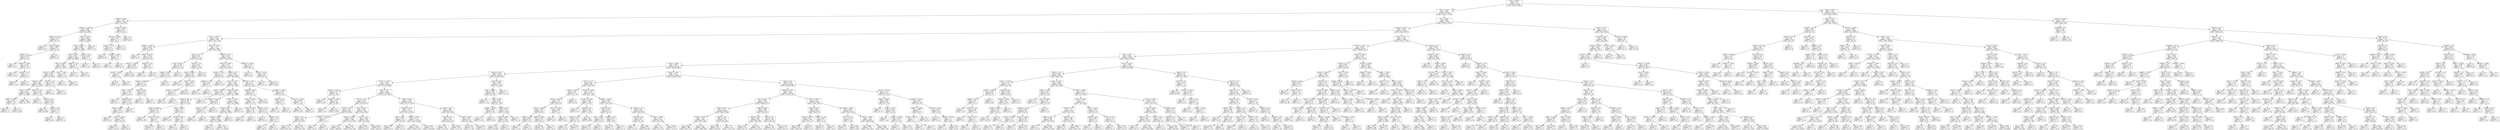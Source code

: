digraph Tree {
node [shape=box] ;
0 [label="X[6] <= 0.098\ngini = 0.5\nsamples = 67836\nvalue = [33954, 33882]"] ;
1 [label="X[4] <= -0.197\ngini = 0.458\nsamples = 48766\nvalue = [31467, 17299]"] ;
0 -> 1 [labeldistance=2.5, labelangle=45, headlabel="True"] ;
2 [label="X[403] <= 0.001\ngini = 0.017\nsamples = 4013\nvalue = [34, 3979]"] ;
1 -> 2 ;
3 [label="X[348] <= -0.001\ngini = 0.008\nsamples = 3981\nvalue = [16, 3965]"] ;
2 -> 3 ;
4 [label="X[394] <= -0.0\ngini = 0.353\nsamples = 35\nvalue = [8, 27]"] ;
3 -> 4 ;
5 [label="gini = 0.0\nsamples = 2\nvalue = [2, 0]"] ;
4 -> 5 ;
6 [label="X[26] <= 0.043\ngini = 0.298\nsamples = 33\nvalue = [6, 27]"] ;
4 -> 6 ;
7 [label="X[354] <= 0.0\ngini = 0.225\nsamples = 31\nvalue = [4, 27]"] ;
6 -> 7 ;
8 [label="gini = 0.0\nsamples = 2\nvalue = [2, 0]"] ;
7 -> 8 ;
9 [label="X[443] <= 0.005\ngini = 0.128\nsamples = 29\nvalue = [2, 27]"] ;
7 -> 9 ;
10 [label="gini = 0.0\nsamples = 25\nvalue = [0, 25]"] ;
9 -> 10 ;
11 [label="X[526] <= -0.0\ngini = 0.5\nsamples = 4\nvalue = [2, 2]"] ;
9 -> 11 ;
12 [label="gini = 0.0\nsamples = 2\nvalue = [2, 0]"] ;
11 -> 12 ;
13 [label="gini = 0.0\nsamples = 2\nvalue = [0, 2]"] ;
11 -> 13 ;
14 [label="gini = 0.0\nsamples = 2\nvalue = [2, 0]"] ;
6 -> 14 ;
15 [label="X[47] <= 0.059\ngini = 0.004\nsamples = 3946\nvalue = [8, 3938]"] ;
3 -> 15 ;
16 [label="X[52] <= 0.693\ngini = 0.004\nsamples = 3945\nvalue = [7, 3938]"] ;
15 -> 16 ;
17 [label="X[14] <= 0.14\ngini = 0.003\nsamples = 3942\nvalue = [6, 3936]"] ;
16 -> 17 ;
18 [label="X[73] <= 0.031\ngini = 0.003\nsamples = 3935\nvalue = [5, 3930]"] ;
17 -> 18 ;
19 [label="X[423] <= 0.001\ngini = 0.002\nsamples = 3925\nvalue = [4, 3921]"] ;
18 -> 19 ;
20 [label="X[190] <= 0.0\ngini = 0.002\nsamples = 3913\nvalue = [3, 3910]"] ;
19 -> 20 ;
21 [label="X[15] <= -0.47\ngini = 0.001\nsamples = 3843\nvalue = [1, 3842]"] ;
20 -> 21 ;
22 [label="X[85] <= -0.003\ngini = 0.041\nsamples = 48\nvalue = [1, 47]"] ;
21 -> 22 ;
23 [label="gini = 0.5\nsamples = 2\nvalue = [1, 1]"] ;
22 -> 23 ;
24 [label="gini = 0.0\nsamples = 46\nvalue = [0, 46]"] ;
22 -> 24 ;
25 [label="gini = 0.0\nsamples = 3795\nvalue = [0, 3795]"] ;
21 -> 25 ;
26 [label="X[257] <= -0.0\ngini = 0.056\nsamples = 70\nvalue = [2, 68]"] ;
20 -> 26 ;
27 [label="gini = 0.5\nsamples = 2\nvalue = [1, 1]"] ;
26 -> 27 ;
28 [label="X[255] <= 0.0\ngini = 0.029\nsamples = 68\nvalue = [1, 67]"] ;
26 -> 28 ;
29 [label="gini = 0.0\nsamples = 60\nvalue = [0, 60]"] ;
28 -> 29 ;
30 [label="X[458] <= 0.0\ngini = 0.219\nsamples = 8\nvalue = [1, 7]"] ;
28 -> 30 ;
31 [label="gini = 0.0\nsamples = 6\nvalue = [0, 6]"] ;
30 -> 31 ;
32 [label="gini = 0.5\nsamples = 2\nvalue = [1, 1]"] ;
30 -> 32 ;
33 [label="X[258] <= -0.0\ngini = 0.153\nsamples = 12\nvalue = [1, 11]"] ;
19 -> 33 ;
34 [label="gini = 0.0\nsamples = 1\nvalue = [1, 0]"] ;
33 -> 34 ;
35 [label="gini = 0.0\nsamples = 11\nvalue = [0, 11]"] ;
33 -> 35 ;
36 [label="X[2] <= -0.042\ngini = 0.18\nsamples = 10\nvalue = [1, 9]"] ;
18 -> 36 ;
37 [label="gini = 0.0\nsamples = 1\nvalue = [1, 0]"] ;
36 -> 37 ;
38 [label="gini = 0.0\nsamples = 9\nvalue = [0, 9]"] ;
36 -> 38 ;
39 [label="X[362] <= -0.0\ngini = 0.245\nsamples = 7\nvalue = [1, 6]"] ;
17 -> 39 ;
40 [label="gini = 0.0\nsamples = 1\nvalue = [1, 0]"] ;
39 -> 40 ;
41 [label="gini = 0.0\nsamples = 6\nvalue = [0, 6]"] ;
39 -> 41 ;
42 [label="X[333] <= -0.0\ngini = 0.444\nsamples = 3\nvalue = [1, 2]"] ;
16 -> 42 ;
43 [label="gini = 0.0\nsamples = 1\nvalue = [1, 0]"] ;
42 -> 43 ;
44 [label="gini = 0.0\nsamples = 2\nvalue = [0, 2]"] ;
42 -> 44 ;
45 [label="gini = 0.0\nsamples = 1\nvalue = [1, 0]"] ;
15 -> 45 ;
46 [label="X[199] <= -0.005\ngini = 0.492\nsamples = 32\nvalue = [18, 14]"] ;
2 -> 46 ;
47 [label="X[273] <= -0.005\ngini = 0.34\nsamples = 23\nvalue = [18, 5]"] ;
46 -> 47 ;
48 [label="X[316] <= -0.0\ngini = 0.5\nsamples = 10\nvalue = [5, 5]"] ;
47 -> 48 ;
49 [label="gini = 0.0\nsamples = 4\nvalue = [4, 0]"] ;
48 -> 49 ;
50 [label="X[346] <= -0.003\ngini = 0.278\nsamples = 6\nvalue = [1, 5]"] ;
48 -> 50 ;
51 [label="gini = 0.0\nsamples = 1\nvalue = [1, 0]"] ;
50 -> 51 ;
52 [label="gini = 0.0\nsamples = 5\nvalue = [0, 5]"] ;
50 -> 52 ;
53 [label="gini = 0.0\nsamples = 13\nvalue = [13, 0]"] ;
47 -> 53 ;
54 [label="gini = 0.0\nsamples = 9\nvalue = [0, 9]"] ;
46 -> 54 ;
55 [label="X[1] <= 0.503\ngini = 0.418\nsamples = 44753\nvalue = [31433, 13320]"] ;
1 -> 55 ;
56 [label="X[243] <= -0.007\ngini = 0.364\nsamples = 41124\nvalue = [31287, 9837]"] ;
55 -> 56 ;
57 [label="X[11] <= -0.027\ngini = 0.323\nsamples = 2643\nvalue = [535, 2108]"] ;
56 -> 57 ;
58 [label="X[605] <= -0.001\ngini = 0.049\nsamples = 238\nvalue = [232, 6]"] ;
57 -> 58 ;
59 [label="gini = 0.0\nsamples = 2\nvalue = [0, 2]"] ;
58 -> 59 ;
60 [label="X[507] <= 0.027\ngini = 0.033\nsamples = 236\nvalue = [232, 4]"] ;
58 -> 60 ;
61 [label="X[755] <= -0.005\ngini = 0.009\nsamples = 231\nvalue = [230, 1]"] ;
60 -> 61 ;
62 [label="X[547] <= 0.001\ngini = 0.5\nsamples = 2\nvalue = [1, 1]"] ;
61 -> 62 ;
63 [label="gini = 0.0\nsamples = 1\nvalue = [1, 0]"] ;
62 -> 63 ;
64 [label="gini = 0.0\nsamples = 1\nvalue = [0, 1]"] ;
62 -> 64 ;
65 [label="gini = 0.0\nsamples = 229\nvalue = [229, 0]"] ;
61 -> 65 ;
66 [label="X[456] <= -0.0\ngini = 0.48\nsamples = 5\nvalue = [2, 3]"] ;
60 -> 66 ;
67 [label="gini = 0.0\nsamples = 2\nvalue = [2, 0]"] ;
66 -> 67 ;
68 [label="gini = 0.0\nsamples = 3\nvalue = [0, 3]"] ;
66 -> 68 ;
69 [label="X[262] <= -0.012\ngini = 0.22\nsamples = 2405\nvalue = [303, 2102]"] ;
57 -> 69 ;
70 [label="X[734] <= 0.0\ngini = 0.401\nsamples = 173\nvalue = [125, 48]"] ;
69 -> 70 ;
71 [label="X[4] <= 0.765\ngini = 0.193\nsamples = 129\nvalue = [115, 14]"] ;
70 -> 71 ;
72 [label="X[188] <= 0.043\ngini = 0.159\nsamples = 126\nvalue = [115, 11]"] ;
71 -> 72 ;
73 [label="X[146] <= 0.063\ngini = 0.135\nsamples = 124\nvalue = [115, 9]"] ;
72 -> 73 ;
74 [label="X[5] <= -0.212\ngini = 0.109\nsamples = 121\nvalue = [114, 7]"] ;
73 -> 74 ;
75 [label="gini = 0.0\nsamples = 1\nvalue = [0, 1]"] ;
74 -> 75 ;
76 [label="X[1069] <= 0.0\ngini = 0.095\nsamples = 120\nvalue = [114, 6]"] ;
74 -> 76 ;
77 [label="X[10] <= -0.099\ngini = 0.081\nsamples = 119\nvalue = [114, 5]"] ;
76 -> 77 ;
78 [label="gini = 0.0\nsamples = 1\nvalue = [0, 1]"] ;
77 -> 78 ;
79 [label="X[167] <= 0.029\ngini = 0.065\nsamples = 118\nvalue = [114, 4]"] ;
77 -> 79 ;
80 [label="gini = 0.05\nsamples = 117\nvalue = [114, 3]"] ;
79 -> 80 ;
81 [label="gini = 0.0\nsamples = 1\nvalue = [0, 1]"] ;
79 -> 81 ;
82 [label="gini = 0.0\nsamples = 1\nvalue = [0, 1]"] ;
76 -> 82 ;
83 [label="X[550] <= 0.0\ngini = 0.444\nsamples = 3\nvalue = [1, 2]"] ;
73 -> 83 ;
84 [label="gini = 0.0\nsamples = 2\nvalue = [0, 2]"] ;
83 -> 84 ;
85 [label="gini = 0.0\nsamples = 1\nvalue = [1, 0]"] ;
83 -> 85 ;
86 [label="gini = 0.0\nsamples = 2\nvalue = [0, 2]"] ;
72 -> 86 ;
87 [label="gini = 0.0\nsamples = 3\nvalue = [0, 3]"] ;
71 -> 87 ;
88 [label="X[718] <= 0.0\ngini = 0.351\nsamples = 44\nvalue = [10, 34]"] ;
70 -> 88 ;
89 [label="X[91] <= 0.005\ngini = 0.188\nsamples = 38\nvalue = [4, 34]"] ;
88 -> 89 ;
90 [label="gini = 0.0\nsamples = 27\nvalue = [0, 27]"] ;
89 -> 90 ;
91 [label="X[52] <= 0.003\ngini = 0.463\nsamples = 11\nvalue = [4, 7]"] ;
89 -> 91 ;
92 [label="X[301] <= -0.001\ngini = 0.32\nsamples = 5\nvalue = [4, 1]"] ;
91 -> 92 ;
93 [label="gini = 0.0\nsamples = 4\nvalue = [4, 0]"] ;
92 -> 93 ;
94 [label="gini = 0.0\nsamples = 1\nvalue = [0, 1]"] ;
92 -> 94 ;
95 [label="gini = 0.0\nsamples = 6\nvalue = [0, 6]"] ;
91 -> 95 ;
96 [label="gini = 0.0\nsamples = 6\nvalue = [6, 0]"] ;
88 -> 96 ;
97 [label="X[262] <= 0.123\ngini = 0.147\nsamples = 2232\nvalue = [178, 2054]"] ;
69 -> 97 ;
98 [label="X[147] <= -0.087\ngini = 0.112\nsamples = 2177\nvalue = [130, 2047]"] ;
97 -> 98 ;
99 [label="X[232] <= -0.22\ngini = 0.111\nsamples = 34\nvalue = [32, 2]"] ;
98 -> 99 ;
100 [label="X[1082] <= -0.0\ngini = 0.444\nsamples = 3\nvalue = [1, 2]"] ;
99 -> 100 ;
101 [label="gini = 0.0\nsamples = 1\nvalue = [1, 0]"] ;
100 -> 101 ;
102 [label="gini = 0.0\nsamples = 2\nvalue = [0, 2]"] ;
100 -> 102 ;
103 [label="gini = 0.0\nsamples = 31\nvalue = [31, 0]"] ;
99 -> 103 ;
104 [label="X[538] <= 0.0\ngini = 0.087\nsamples = 2143\nvalue = [98, 2045]"] ;
98 -> 104 ;
105 [label="X[221] <= -0.07\ngini = 0.045\nsamples = 2044\nvalue = [47, 1997]"] ;
104 -> 105 ;
106 [label="X[23] <= 0.071\ngini = 0.493\nsamples = 50\nvalue = [22, 28]"] ;
105 -> 106 ;
107 [label="X[536] <= 0.0\ngini = 0.388\nsamples = 38\nvalue = [10, 28]"] ;
106 -> 107 ;
108 [label="X[162] <= 0.065\ngini = 0.153\nsamples = 24\nvalue = [2, 22]"] ;
107 -> 108 ;
109 [label="gini = 0.0\nsamples = 19\nvalue = [0, 19]"] ;
108 -> 109 ;
110 [label="X[218] <= -0.075\ngini = 0.48\nsamples = 5\nvalue = [2, 3]"] ;
108 -> 110 ;
111 [label="gini = 0.444\nsamples = 3\nvalue = [2, 1]"] ;
110 -> 111 ;
112 [label="gini = 0.0\nsamples = 2\nvalue = [0, 2]"] ;
110 -> 112 ;
113 [label="X[65] <= 0.005\ngini = 0.49\nsamples = 14\nvalue = [8, 6]"] ;
107 -> 113 ;
114 [label="gini = 0.0\nsamples = 4\nvalue = [4, 0]"] ;
113 -> 114 ;
115 [label="X[199] <= 0.017\ngini = 0.48\nsamples = 10\nvalue = [4, 6]"] ;
113 -> 115 ;
116 [label="gini = 0.5\nsamples = 8\nvalue = [4, 4]"] ;
115 -> 116 ;
117 [label="gini = 0.0\nsamples = 2\nvalue = [0, 2]"] ;
115 -> 117 ;
118 [label="gini = 0.0\nsamples = 12\nvalue = [12, 0]"] ;
106 -> 118 ;
119 [label="X[179] <= -0.094\ngini = 0.025\nsamples = 1994\nvalue = [25, 1969]"] ;
105 -> 119 ;
120 [label="X[357] <= 0.001\ngini = 0.444\nsamples = 9\nvalue = [6, 3]"] ;
119 -> 120 ;
121 [label="X[282] <= -0.0\ngini = 0.375\nsamples = 4\nvalue = [1, 3]"] ;
120 -> 121 ;
122 [label="gini = 0.0\nsamples = 3\nvalue = [0, 3]"] ;
121 -> 122 ;
123 [label="gini = 0.0\nsamples = 1\nvalue = [1, 0]"] ;
121 -> 123 ;
124 [label="gini = 0.0\nsamples = 5\nvalue = [5, 0]"] ;
120 -> 124 ;
125 [label="X[207] <= 0.211\ngini = 0.019\nsamples = 1985\nvalue = [19, 1966]"] ;
119 -> 125 ;
126 [label="X[246] <= 0.13\ngini = 0.016\nsamples = 1982\nvalue = [16, 1966]"] ;
125 -> 126 ;
127 [label="X[534] <= -0.007\ngini = 0.014\nsamples = 1980\nvalue = [14, 1966]"] ;
126 -> 127 ;
128 [label="gini = 0.5\nsamples = 6\nvalue = [3, 3]"] ;
127 -> 128 ;
129 [label="gini = 0.011\nsamples = 1974\nvalue = [11, 1963]"] ;
127 -> 129 ;
130 [label="gini = 0.0\nsamples = 2\nvalue = [2, 0]"] ;
126 -> 130 ;
131 [label="gini = 0.0\nsamples = 3\nvalue = [3, 0]"] ;
125 -> 131 ;
132 [label="X[370] <= -0.001\ngini = 0.5\nsamples = 99\nvalue = [51, 48]"] ;
104 -> 132 ;
133 [label="X[208] <= 0.014\ngini = 0.332\nsamples = 57\nvalue = [45, 12]"] ;
132 -> 133 ;
134 [label="X[93] <= 0.024\ngini = 0.5\nsamples = 24\nvalue = [12, 12]"] ;
133 -> 134 ;
135 [label="X[24] <= 0.265\ngini = 0.18\nsamples = 10\nvalue = [1, 9]"] ;
134 -> 135 ;
136 [label="gini = 0.0\nsamples = 9\nvalue = [0, 9]"] ;
135 -> 136 ;
137 [label="gini = 0.0\nsamples = 1\nvalue = [1, 0]"] ;
135 -> 137 ;
138 [label="X[184] <= 0.01\ngini = 0.337\nsamples = 14\nvalue = [11, 3]"] ;
134 -> 138 ;
139 [label="gini = 0.0\nsamples = 2\nvalue = [0, 2]"] ;
138 -> 139 ;
140 [label="X[438] <= 0.0\ngini = 0.153\nsamples = 12\nvalue = [11, 1]"] ;
138 -> 140 ;
141 [label="gini = 0.0\nsamples = 10\nvalue = [10, 0]"] ;
140 -> 141 ;
142 [label="gini = 0.5\nsamples = 2\nvalue = [1, 1]"] ;
140 -> 142 ;
143 [label="gini = 0.0\nsamples = 33\nvalue = [33, 0]"] ;
133 -> 143 ;
144 [label="X[308] <= -0.001\ngini = 0.245\nsamples = 42\nvalue = [6, 36]"] ;
132 -> 144 ;
145 [label="X[495] <= -0.0\ngini = 0.408\nsamples = 7\nvalue = [5, 2]"] ;
144 -> 145 ;
146 [label="gini = 0.0\nsamples = 5\nvalue = [5, 0]"] ;
145 -> 146 ;
147 [label="gini = 0.0\nsamples = 2\nvalue = [0, 2]"] ;
145 -> 147 ;
148 [label="X[1073] <= 0.345\ngini = 0.056\nsamples = 35\nvalue = [1, 34]"] ;
144 -> 148 ;
149 [label="gini = 0.0\nsamples = 34\nvalue = [0, 34]"] ;
148 -> 149 ;
150 [label="gini = 0.0\nsamples = 1\nvalue = [1, 0]"] ;
148 -> 150 ;
151 [label="X[61] <= -0.043\ngini = 0.222\nsamples = 55\nvalue = [48, 7]"] ;
97 -> 151 ;
152 [label="gini = 0.0\nsamples = 6\nvalue = [0, 6]"] ;
151 -> 152 ;
153 [label="X[33] <= -0.321\ngini = 0.04\nsamples = 49\nvalue = [48, 1]"] ;
151 -> 153 ;
154 [label="gini = 0.0\nsamples = 1\nvalue = [0, 1]"] ;
153 -> 154 ;
155 [label="gini = 0.0\nsamples = 48\nvalue = [48, 0]"] ;
153 -> 155 ;
156 [label="X[12] <= 0.313\ngini = 0.321\nsamples = 38481\nvalue = [30752, 7729]"] ;
56 -> 156 ;
157 [label="X[274] <= 0.001\ngini = 0.287\nsamples = 36771\nvalue = [30384, 6387]"] ;
156 -> 157 ;
158 [label="X[2] <= 0.719\ngini = 0.265\nsamples = 35906\nvalue = [30253, 5653]"] ;
157 -> 158 ;
159 [label="X[21] <= 0.008\ngini = 0.244\nsamples = 34114\nvalue = [29269, 4845]"] ;
158 -> 159 ;
160 [label="X[118] <= 0.178\ngini = 0.168\nsamples = 19158\nvalue = [17389, 1769]"] ;
159 -> 160 ;
161 [label="X[197] <= -0.033\ngini = 0.16\nsamples = 19003\nvalue = [17334, 1669]"] ;
160 -> 161 ;
162 [label="X[238] <= -0.028\ngini = 0.222\nsamples = 55\nvalue = [7, 48]"] ;
161 -> 162 ;
163 [label="gini = 0.0\nsamples = 6\nvalue = [6, 0]"] ;
162 -> 163 ;
164 [label="X[1080] <= -0.005\ngini = 0.04\nsamples = 49\nvalue = [1, 48]"] ;
162 -> 164 ;
165 [label="gini = 0.0\nsamples = 1\nvalue = [1, 0]"] ;
164 -> 165 ;
166 [label="gini = 0.0\nsamples = 48\nvalue = [0, 48]"] ;
164 -> 166 ;
167 [label="X[9] <= -0.29\ngini = 0.156\nsamples = 18948\nvalue = [17327, 1621]"] ;
161 -> 167 ;
168 [label="X[773] <= -0.0\ngini = 0.291\nsamples = 2557\nvalue = [2106, 451]"] ;
167 -> 168 ;
169 [label="X[398] <= 0.0\ngini = 0.168\nsamples = 963\nvalue = [874, 89]"] ;
168 -> 169 ;
170 [label="X[370] <= 0.0\ngini = 0.162\nsamples = 958\nvalue = [873, 85]"] ;
169 -> 170 ;
171 [label="gini = 0.117\nsamples = 721\nvalue = [676, 45]"] ;
170 -> 171 ;
172 [label="gini = 0.281\nsamples = 237\nvalue = [197, 40]"] ;
170 -> 172 ;
173 [label="X[122] <= -0.028\ngini = 0.32\nsamples = 5\nvalue = [1, 4]"] ;
169 -> 173 ;
174 [label="gini = 0.0\nsamples = 4\nvalue = [0, 4]"] ;
173 -> 174 ;
175 [label="gini = 0.0\nsamples = 1\nvalue = [1, 0]"] ;
173 -> 175 ;
176 [label="X[53] <= 0.011\ngini = 0.351\nsamples = 1594\nvalue = [1232, 362]"] ;
168 -> 176 ;
177 [label="X[162] <= -0.004\ngini = 0.318\nsamples = 1390\nvalue = [1114, 276]"] ;
176 -> 177 ;
178 [label="gini = 0.21\nsamples = 419\nvalue = [369, 50]"] ;
177 -> 178 ;
179 [label="gini = 0.357\nsamples = 971\nvalue = [745, 226]"] ;
177 -> 179 ;
180 [label="X[127] <= 0.0\ngini = 0.488\nsamples = 204\nvalue = [118, 86]"] ;
176 -> 180 ;
181 [label="gini = 0.494\nsamples = 121\nvalue = [54, 67]"] ;
180 -> 181 ;
182 [label="gini = 0.353\nsamples = 83\nvalue = [64, 19]"] ;
180 -> 182 ;
183 [label="X[36] <= 0.644\ngini = 0.133\nsamples = 16391\nvalue = [15221, 1170]"] ;
167 -> 183 ;
184 [label="X[260] <= -0.015\ngini = 0.12\nsamples = 15734\nvalue = [14722, 1012]"] ;
183 -> 184 ;
185 [label="X[8] <= -0.06\ngini = 0.291\nsamples = 34\nvalue = [6, 28]"] ;
184 -> 185 ;
186 [label="gini = 0.245\nsamples = 7\nvalue = [6, 1]"] ;
185 -> 186 ;
187 [label="gini = 0.0\nsamples = 27\nvalue = [0, 27]"] ;
185 -> 187 ;
188 [label="X[454] <= 0.001\ngini = 0.117\nsamples = 15700\nvalue = [14716, 984]"] ;
184 -> 188 ;
189 [label="gini = 0.112\nsamples = 15479\nvalue = [14557, 922]"] ;
188 -> 189 ;
190 [label="gini = 0.404\nsamples = 221\nvalue = [159, 62]"] ;
188 -> 190 ;
191 [label="X[0] <= 1.297\ngini = 0.365\nsamples = 657\nvalue = [499, 158]"] ;
183 -> 191 ;
192 [label="X[365] <= 0.0\ngini = 0.321\nsamples = 607\nvalue = [485, 122]"] ;
191 -> 192 ;
193 [label="gini = 0.216\nsamples = 357\nvalue = [313, 44]"] ;
192 -> 193 ;
194 [label="gini = 0.429\nsamples = 250\nvalue = [172, 78]"] ;
192 -> 194 ;
195 [label="X[18] <= 0.04\ngini = 0.403\nsamples = 50\nvalue = [14, 36]"] ;
191 -> 195 ;
196 [label="gini = 0.278\nsamples = 42\nvalue = [7, 35]"] ;
195 -> 196 ;
197 [label="gini = 0.219\nsamples = 8\nvalue = [7, 1]"] ;
195 -> 197 ;
198 [label="X[18] <= 0.033\ngini = 0.458\nsamples = 155\nvalue = [55, 100]"] ;
160 -> 198 ;
199 [label="X[0] <= -0.906\ngini = 0.399\nsamples = 138\nvalue = [38, 100]"] ;
198 -> 199 ;
200 [label="gini = 0.0\nsamples = 11\nvalue = [11, 0]"] ;
199 -> 200 ;
201 [label="X[9] <= -0.062\ngini = 0.335\nsamples = 127\nvalue = [27, 100]"] ;
199 -> 201 ;
202 [label="X[299] <= -0.001\ngini = 0.444\nsamples = 18\nvalue = [12, 6]"] ;
201 -> 202 ;
203 [label="gini = 0.0\nsamples = 12\nvalue = [12, 0]"] ;
202 -> 203 ;
204 [label="gini = 0.0\nsamples = 6\nvalue = [0, 6]"] ;
202 -> 204 ;
205 [label="X[556] <= 0.0\ngini = 0.237\nsamples = 109\nvalue = [15, 94]"] ;
201 -> 205 ;
206 [label="X[166] <= 0.002\ngini = 0.201\nsamples = 106\nvalue = [12, 94]"] ;
205 -> 206 ;
207 [label="gini = 0.174\nsamples = 104\nvalue = [10, 94]"] ;
206 -> 207 ;
208 [label="gini = 0.0\nsamples = 2\nvalue = [2, 0]"] ;
206 -> 208 ;
209 [label="gini = 0.0\nsamples = 3\nvalue = [3, 0]"] ;
205 -> 209 ;
210 [label="gini = 0.0\nsamples = 17\nvalue = [17, 0]"] ;
198 -> 210 ;
211 [label="X[158] <= -0.051\ngini = 0.327\nsamples = 14956\nvalue = [11880, 3076]"] ;
159 -> 211 ;
212 [label="X[773] <= -0.0\ngini = 0.482\nsamples = 692\nvalue = [280, 412]"] ;
211 -> 212 ;
213 [label="X[56] <= 0.576\ngini = 0.236\nsamples = 117\nvalue = [101, 16]"] ;
212 -> 213 ;
214 [label="X[255] <= 0.001\ngini = 0.19\nsamples = 113\nvalue = [101, 12]"] ;
213 -> 214 ;
215 [label="X[72] <= -0.036\ngini = 0.138\nsamples = 107\nvalue = [99, 8]"] ;
214 -> 215 ;
216 [label="X[495] <= 0.0\ngini = 0.486\nsamples = 12\nvalue = [7, 5]"] ;
215 -> 216 ;
217 [label="gini = 0.0\nsamples = 7\nvalue = [7, 0]"] ;
216 -> 217 ;
218 [label="gini = 0.0\nsamples = 5\nvalue = [0, 5]"] ;
216 -> 218 ;
219 [label="X[89] <= 0.598\ngini = 0.061\nsamples = 95\nvalue = [92, 3]"] ;
215 -> 219 ;
220 [label="gini = 0.042\nsamples = 94\nvalue = [92, 2]"] ;
219 -> 220 ;
221 [label="gini = 0.0\nsamples = 1\nvalue = [0, 1]"] ;
219 -> 221 ;
222 [label="X[272] <= 0.001\ngini = 0.444\nsamples = 6\nvalue = [2, 4]"] ;
214 -> 222 ;
223 [label="gini = 0.0\nsamples = 4\nvalue = [0, 4]"] ;
222 -> 223 ;
224 [label="gini = 0.0\nsamples = 2\nvalue = [2, 0]"] ;
222 -> 224 ;
225 [label="gini = 0.0\nsamples = 4\nvalue = [0, 4]"] ;
213 -> 225 ;
226 [label="X[259] <= -0.003\ngini = 0.429\nsamples = 575\nvalue = [179, 396]"] ;
212 -> 226 ;
227 [label="X[130] <= -0.139\ngini = 0.056\nsamples = 104\nvalue = [3, 101]"] ;
226 -> 227 ;
228 [label="gini = 0.0\nsamples = 2\nvalue = [2, 0]"] ;
227 -> 228 ;
229 [label="X[233] <= 0.0\ngini = 0.019\nsamples = 102\nvalue = [1, 101]"] ;
227 -> 229 ;
230 [label="X[1092] <= 0.0\ngini = 0.142\nsamples = 13\nvalue = [1, 12]"] ;
229 -> 230 ;
231 [label="gini = 0.0\nsamples = 10\nvalue = [0, 10]"] ;
230 -> 231 ;
232 [label="gini = 0.444\nsamples = 3\nvalue = [1, 2]"] ;
230 -> 232 ;
233 [label="gini = 0.0\nsamples = 89\nvalue = [0, 89]"] ;
229 -> 233 ;
234 [label="X[269] <= -0.001\ngini = 0.468\nsamples = 471\nvalue = [176, 295]"] ;
226 -> 234 ;
235 [label="X[425] <= 0.0\ngini = 0.427\nsamples = 55\nvalue = [38, 17]"] ;
234 -> 235 ;
236 [label="X[3] <= 0.304\ngini = 0.325\nsamples = 44\nvalue = [35, 9]"] ;
235 -> 236 ;
237 [label="gini = 0.278\nsamples = 42\nvalue = [35, 7]"] ;
236 -> 237 ;
238 [label="gini = 0.0\nsamples = 2\nvalue = [0, 2]"] ;
236 -> 238 ;
239 [label="X[396] <= -0.0\ngini = 0.397\nsamples = 11\nvalue = [3, 8]"] ;
235 -> 239 ;
240 [label="gini = 0.375\nsamples = 4\nvalue = [3, 1]"] ;
239 -> 240 ;
241 [label="gini = 0.0\nsamples = 7\nvalue = [0, 7]"] ;
239 -> 241 ;
242 [label="X[226] <= -0.0\ngini = 0.443\nsamples = 416\nvalue = [138, 278]"] ;
234 -> 242 ;
243 [label="X[749] <= -0.0\ngini = 0.495\nsamples = 67\nvalue = [37, 30]"] ;
242 -> 243 ;
244 [label="gini = 0.0\nsamples = 11\nvalue = [11, 0]"] ;
243 -> 244 ;
245 [label="gini = 0.497\nsamples = 56\nvalue = [26, 30]"] ;
243 -> 245 ;
246 [label="X[93] <= -0.009\ngini = 0.411\nsamples = 349\nvalue = [101, 248]"] ;
242 -> 246 ;
247 [label="gini = 0.3\nsamples = 136\nvalue = [25, 111]"] ;
246 -> 247 ;
248 [label="gini = 0.459\nsamples = 213\nvalue = [76, 137]"] ;
246 -> 248 ;
249 [label="X[445] <= 0.0\ngini = 0.304\nsamples = 14264\nvalue = [11600, 2664]"] ;
211 -> 249 ;
250 [label="X[208] <= 0.004\ngini = 0.291\nsamples = 14047\nvalue = [11565, 2482]"] ;
249 -> 250 ;
251 [label="X[7] <= 0.228\ngini = 0.238\nsamples = 10541\nvalue = [9084, 1457]"] ;
250 -> 251 ;
252 [label="X[35] <= 0.577\ngini = 0.212\nsamples = 9846\nvalue = [8660, 1186]"] ;
251 -> 252 ;
253 [label="X[10] <= -0.309\ngini = 0.19\nsamples = 9341\nvalue = [8350, 991]"] ;
252 -> 253 ;
254 [label="gini = 0.404\nsamples = 488\nvalue = [351, 137]"] ;
253 -> 254 ;
255 [label="gini = 0.174\nsamples = 8853\nvalue = [7999, 854]"] ;
253 -> 255 ;
256 [label="X[245] <= -0.0\ngini = 0.474\nsamples = 505\nvalue = [310, 195]"] ;
252 -> 256 ;
257 [label="gini = 0.326\nsamples = 195\nvalue = [155, 40]"] ;
256 -> 257 ;
258 [label="gini = 0.5\nsamples = 310\nvalue = [155, 155]"] ;
256 -> 258 ;
259 [label="X[96] <= 0.002\ngini = 0.476\nsamples = 695\nvalue = [424, 271]"] ;
251 -> 259 ;
260 [label="X[291] <= -0.0\ngini = 0.499\nsamples = 510\nvalue = [264, 246]"] ;
259 -> 260 ;
261 [label="gini = 0.161\nsamples = 34\nvalue = [31, 3]"] ;
260 -> 261 ;
262 [label="gini = 0.5\nsamples = 476\nvalue = [233, 243]"] ;
260 -> 262 ;
263 [label="X[612] <= 0.0\ngini = 0.234\nsamples = 185\nvalue = [160, 25]"] ;
259 -> 263 ;
264 [label="gini = 0.128\nsamples = 146\nvalue = [136, 10]"] ;
263 -> 264 ;
265 [label="gini = 0.473\nsamples = 39\nvalue = [24, 15]"] ;
263 -> 265 ;
266 [label="X[57] <= -0.024\ngini = 0.414\nsamples = 3506\nvalue = [2481, 1025]"] ;
250 -> 266 ;
267 [label="X[63] <= 0.315\ngini = 0.097\nsamples = 449\nvalue = [426, 23]"] ;
266 -> 267 ;
268 [label="X[148] <= 0.041\ngini = 0.075\nsamples = 438\nvalue = [421, 17]"] ;
267 -> 268 ;
269 [label="gini = 0.063\nsamples = 433\nvalue = [419, 14]"] ;
268 -> 269 ;
270 [label="gini = 0.48\nsamples = 5\nvalue = [2, 3]"] ;
268 -> 270 ;
271 [label="X[1087] <= -0.0\ngini = 0.496\nsamples = 11\nvalue = [5, 6]"] ;
267 -> 271 ;
272 [label="gini = 0.278\nsamples = 6\nvalue = [5, 1]"] ;
271 -> 272 ;
273 [label="gini = 0.0\nsamples = 5\nvalue = [0, 5]"] ;
271 -> 273 ;
274 [label="X[204] <= -0.053\ngini = 0.441\nsamples = 3057\nvalue = [2055, 1002]"] ;
266 -> 274 ;
275 [label="X[771] <= -0.0\ngini = 0.167\nsamples = 76\nvalue = [7, 69]"] ;
274 -> 275 ;
276 [label="gini = 0.245\nsamples = 7\nvalue = [6, 1]"] ;
275 -> 276 ;
277 [label="gini = 0.029\nsamples = 69\nvalue = [1, 68]"] ;
275 -> 277 ;
278 [label="X[93] <= -0.069\ngini = 0.43\nsamples = 2981\nvalue = [2048, 933]"] ;
274 -> 278 ;
279 [label="gini = 0.498\nsamples = 357\nvalue = [167, 190]"] ;
278 -> 279 ;
280 [label="gini = 0.406\nsamples = 2624\nvalue = [1881, 743]"] ;
278 -> 280 ;
281 [label="X[474] <= 0.006\ngini = 0.271\nsamples = 217\nvalue = [35, 182]"] ;
249 -> 281 ;
282 [label="X[46] <= -0.045\ngini = 0.095\nsamples = 181\nvalue = [9, 172]"] ;
281 -> 282 ;
283 [label="gini = 0.0\nsamples = 5\nvalue = [5, 0]"] ;
282 -> 283 ;
284 [label="X[38] <= -0.145\ngini = 0.044\nsamples = 176\nvalue = [4, 172]"] ;
282 -> 284 ;
285 [label="gini = 0.0\nsamples = 1\nvalue = [1, 0]"] ;
284 -> 285 ;
286 [label="X[194] <= -0.008\ngini = 0.034\nsamples = 175\nvalue = [3, 172]"] ;
284 -> 286 ;
287 [label="gini = 0.0\nsamples = 1\nvalue = [1, 0]"] ;
286 -> 287 ;
288 [label="gini = 0.023\nsamples = 174\nvalue = [2, 172]"] ;
286 -> 288 ;
289 [label="X[191] <= 0.073\ngini = 0.401\nsamples = 36\nvalue = [26, 10]"] ;
281 -> 289 ;
290 [label="X[387] <= -0.006\ngini = 0.091\nsamples = 21\nvalue = [20, 1]"] ;
289 -> 290 ;
291 [label="X[184] <= 0.076\ngini = 0.5\nsamples = 2\nvalue = [1, 1]"] ;
290 -> 291 ;
292 [label="gini = 0.0\nsamples = 1\nvalue = [0, 1]"] ;
291 -> 292 ;
293 [label="gini = 0.0\nsamples = 1\nvalue = [1, 0]"] ;
291 -> 293 ;
294 [label="gini = 0.0\nsamples = 19\nvalue = [19, 0]"] ;
290 -> 294 ;
295 [label="X[1112] <= 0.0\ngini = 0.48\nsamples = 15\nvalue = [6, 9]"] ;
289 -> 295 ;
296 [label="gini = 0.0\nsamples = 3\nvalue = [0, 3]"] ;
295 -> 296 ;
297 [label="X[354] <= 0.003\ngini = 0.5\nsamples = 12\nvalue = [6, 6]"] ;
295 -> 297 ;
298 [label="gini = 0.0\nsamples = 2\nvalue = [2, 0]"] ;
297 -> 298 ;
299 [label="gini = 0.48\nsamples = 10\nvalue = [4, 6]"] ;
297 -> 299 ;
300 [label="X[23] <= 0.007\ngini = 0.495\nsamples = 1792\nvalue = [984, 808]"] ;
158 -> 300 ;
301 [label="X[279] <= -0.0\ngini = 0.485\nsamples = 1632\nvalue = [958, 674]"] ;
300 -> 301 ;
302 [label="X[32] <= -0.249\ngini = 0.13\nsamples = 143\nvalue = [133, 10]"] ;
301 -> 302 ;
303 [label="X[150] <= -0.002\ngini = 0.444\nsamples = 9\nvalue = [3, 6]"] ;
302 -> 303 ;
304 [label="X[606] <= 0.0\ngini = 0.48\nsamples = 5\nvalue = [3, 2]"] ;
303 -> 304 ;
305 [label="gini = 0.0\nsamples = 2\nvalue = [2, 0]"] ;
304 -> 305 ;
306 [label="X[738] <= -0.0\ngini = 0.444\nsamples = 3\nvalue = [1, 2]"] ;
304 -> 306 ;
307 [label="gini = 0.0\nsamples = 1\nvalue = [0, 1]"] ;
306 -> 307 ;
308 [label="X[84] <= -0.01\ngini = 0.5\nsamples = 2\nvalue = [1, 1]"] ;
306 -> 308 ;
309 [label="gini = 0.0\nsamples = 1\nvalue = [0, 1]"] ;
308 -> 309 ;
310 [label="gini = 0.0\nsamples = 1\nvalue = [1, 0]"] ;
308 -> 310 ;
311 [label="gini = 0.0\nsamples = 4\nvalue = [0, 4]"] ;
303 -> 311 ;
312 [label="X[259] <= 0.01\ngini = 0.058\nsamples = 134\nvalue = [130, 4]"] ;
302 -> 312 ;
313 [label="X[161] <= 0.146\ngini = 0.03\nsamples = 132\nvalue = [130, 2]"] ;
312 -> 313 ;
314 [label="X[188] <= 0.043\ngini = 0.015\nsamples = 131\nvalue = [130, 1]"] ;
313 -> 314 ;
315 [label="gini = 0.0\nsamples = 130\nvalue = [130, 0]"] ;
314 -> 315 ;
316 [label="gini = 0.0\nsamples = 1\nvalue = [0, 1]"] ;
314 -> 316 ;
317 [label="gini = 0.0\nsamples = 1\nvalue = [0, 1]"] ;
313 -> 317 ;
318 [label="gini = 0.0\nsamples = 2\nvalue = [0, 2]"] ;
312 -> 318 ;
319 [label="X[40] <= -0.021\ngini = 0.494\nsamples = 1489\nvalue = [825, 664]"] ;
301 -> 319 ;
320 [label="X[541] <= -0.0\ngini = 0.242\nsamples = 64\nvalue = [55, 9]"] ;
319 -> 320 ;
321 [label="gini = 0.0\nsamples = 13\nvalue = [13, 0]"] ;
320 -> 321 ;
322 [label="X[72] <= 0.008\ngini = 0.291\nsamples = 51\nvalue = [42, 9]"] ;
320 -> 322 ;
323 [label="X[528] <= 0.0\ngini = 0.269\nsamples = 50\nvalue = [42, 8]"] ;
322 -> 323 ;
324 [label="X[197] <= 0.002\ngini = 0.172\nsamples = 21\nvalue = [19, 2]"] ;
323 -> 324 ;
325 [label="gini = 0.26\nsamples = 13\nvalue = [11, 2]"] ;
324 -> 325 ;
326 [label="gini = 0.0\nsamples = 8\nvalue = [8, 0]"] ;
324 -> 326 ;
327 [label="X[133] <= 0.024\ngini = 0.328\nsamples = 29\nvalue = [23, 6]"] ;
323 -> 327 ;
328 [label="gini = 0.0\nsamples = 1\nvalue = [0, 1]"] ;
327 -> 328 ;
329 [label="gini = 0.293\nsamples = 28\nvalue = [23, 5]"] ;
327 -> 329 ;
330 [label="gini = 0.0\nsamples = 1\nvalue = [0, 1]"] ;
322 -> 330 ;
331 [label="X[26] <= 0.006\ngini = 0.497\nsamples = 1425\nvalue = [770, 655]"] ;
319 -> 331 ;
332 [label="X[353] <= 0.002\ngini = 0.5\nsamples = 877\nvalue = [435, 442]"] ;
331 -> 332 ;
333 [label="X[297] <= 0.0\ngini = 0.5\nsamples = 849\nvalue = [412, 437]"] ;
332 -> 333 ;
334 [label="X[492] <= -0.0\ngini = 0.489\nsamples = 452\nvalue = [192, 260]"] ;
333 -> 334 ;
335 [label="gini = 0.0\nsamples = 11\nvalue = [0, 11]"] ;
334 -> 335 ;
336 [label="gini = 0.492\nsamples = 441\nvalue = [192, 249]"] ;
334 -> 336 ;
337 [label="X[361] <= 0.0\ngini = 0.494\nsamples = 397\nvalue = [220, 177]"] ;
333 -> 337 ;
338 [label="gini = 0.165\nsamples = 22\nvalue = [20, 2]"] ;
337 -> 338 ;
339 [label="gini = 0.498\nsamples = 375\nvalue = [200, 175]"] ;
337 -> 339 ;
340 [label="X[31] <= 0.015\ngini = 0.293\nsamples = 28\nvalue = [23, 5]"] ;
332 -> 340 ;
341 [label="X[236] <= 0.0\ngini = 0.444\nsamples = 3\nvalue = [1, 2]"] ;
340 -> 341 ;
342 [label="gini = 0.0\nsamples = 1\nvalue = [1, 0]"] ;
341 -> 342 ;
343 [label="gini = 0.0\nsamples = 2\nvalue = [0, 2]"] ;
341 -> 343 ;
344 [label="X[717] <= 0.0\ngini = 0.211\nsamples = 25\nvalue = [22, 3]"] ;
340 -> 344 ;
345 [label="gini = 0.0\nsamples = 1\nvalue = [0, 1]"] ;
344 -> 345 ;
346 [label="gini = 0.153\nsamples = 24\nvalue = [22, 2]"] ;
344 -> 346 ;
347 [label="X[110] <= 0.031\ngini = 0.475\nsamples = 548\nvalue = [335, 213]"] ;
331 -> 347 ;
348 [label="X[114] <= 0.001\ngini = 0.469\nsamples = 533\nvalue = [333, 200]"] ;
347 -> 348 ;
349 [label="X[454] <= -0.0\ngini = 0.482\nsamples = 459\nvalue = [273, 186]"] ;
348 -> 349 ;
350 [label="gini = 0.0\nsamples = 14\nvalue = [14, 0]"] ;
349 -> 350 ;
351 [label="gini = 0.487\nsamples = 445\nvalue = [259, 186]"] ;
349 -> 351 ;
352 [label="X[470] <= -0.0\ngini = 0.307\nsamples = 74\nvalue = [60, 14]"] ;
348 -> 352 ;
353 [label="gini = 0.0\nsamples = 14\nvalue = [14, 0]"] ;
352 -> 353 ;
354 [label="gini = 0.358\nsamples = 60\nvalue = [46, 14]"] ;
352 -> 354 ;
355 [label="X[338] <= 0.0\ngini = 0.231\nsamples = 15\nvalue = [2, 13]"] ;
347 -> 355 ;
356 [label="X[439] <= 0.0\ngini = 0.133\nsamples = 14\nvalue = [1, 13]"] ;
355 -> 356 ;
357 [label="gini = 0.245\nsamples = 7\nvalue = [1, 6]"] ;
356 -> 357 ;
358 [label="gini = 0.0\nsamples = 7\nvalue = [0, 7]"] ;
356 -> 358 ;
359 [label="gini = 0.0\nsamples = 1\nvalue = [1, 0]"] ;
355 -> 359 ;
360 [label="X[363] <= 0.0\ngini = 0.272\nsamples = 160\nvalue = [26, 134]"] ;
300 -> 360 ;
361 [label="X[525] <= 0.0\ngini = 0.051\nsamples = 77\nvalue = [2, 75]"] ;
360 -> 361 ;
362 [label="gini = 0.0\nsamples = 60\nvalue = [0, 60]"] ;
361 -> 362 ;
363 [label="X[141] <= -0.021\ngini = 0.208\nsamples = 17\nvalue = [2, 15]"] ;
361 -> 363 ;
364 [label="gini = 0.0\nsamples = 1\nvalue = [1, 0]"] ;
363 -> 364 ;
365 [label="X[745] <= 0.0\ngini = 0.117\nsamples = 16\nvalue = [1, 15]"] ;
363 -> 365 ;
366 [label="gini = 0.0\nsamples = 11\nvalue = [0, 11]"] ;
365 -> 366 ;
367 [label="X[100] <= -0.002\ngini = 0.32\nsamples = 5\nvalue = [1, 4]"] ;
365 -> 367 ;
368 [label="gini = 0.0\nsamples = 1\nvalue = [1, 0]"] ;
367 -> 368 ;
369 [label="gini = 0.0\nsamples = 4\nvalue = [0, 4]"] ;
367 -> 369 ;
370 [label="X[337] <= 0.0\ngini = 0.411\nsamples = 83\nvalue = [24, 59]"] ;
360 -> 370 ;
371 [label="X[551] <= 0.0\ngini = 0.387\nsamples = 80\nvalue = [21, 59]"] ;
370 -> 371 ;
372 [label="X[624] <= -0.0\ngini = 0.44\nsamples = 55\nvalue = [18, 37]"] ;
371 -> 372 ;
373 [label="X[618] <= 0.0\ngini = 0.499\nsamples = 29\nvalue = [14, 15]"] ;
372 -> 373 ;
374 [label="gini = 0.0\nsamples = 4\nvalue = [4, 0]"] ;
373 -> 374 ;
375 [label="X[395] <= 0.0\ngini = 0.48\nsamples = 25\nvalue = [10, 15]"] ;
373 -> 375 ;
376 [label="gini = 0.434\nsamples = 22\nvalue = [7, 15]"] ;
375 -> 376 ;
377 [label="gini = 0.0\nsamples = 3\nvalue = [3, 0]"] ;
375 -> 377 ;
378 [label="X[364] <= -0.0\ngini = 0.26\nsamples = 26\nvalue = [4, 22]"] ;
372 -> 378 ;
379 [label="X[19] <= -0.013\ngini = 0.42\nsamples = 10\nvalue = [3, 7]"] ;
378 -> 379 ;
380 [label="gini = 0.49\nsamples = 7\nvalue = [3, 4]"] ;
379 -> 380 ;
381 [label="gini = 0.0\nsamples = 3\nvalue = [0, 3]"] ;
379 -> 381 ;
382 [label="X[769] <= 0.0\ngini = 0.117\nsamples = 16\nvalue = [1, 15]"] ;
378 -> 382 ;
383 [label="gini = 0.0\nsamples = 10\nvalue = [0, 10]"] ;
382 -> 383 ;
384 [label="gini = 0.278\nsamples = 6\nvalue = [1, 5]"] ;
382 -> 384 ;
385 [label="X[716] <= 0.0\ngini = 0.211\nsamples = 25\nvalue = [3, 22]"] ;
371 -> 385 ;
386 [label="gini = 0.0\nsamples = 12\nvalue = [0, 12]"] ;
385 -> 386 ;
387 [label="X[604] <= -0.0\ngini = 0.355\nsamples = 13\nvalue = [3, 10]"] ;
385 -> 387 ;
388 [label="gini = 0.0\nsamples = 4\nvalue = [0, 4]"] ;
387 -> 388 ;
389 [label="X[768] <= -0.0\ngini = 0.444\nsamples = 9\nvalue = [3, 6]"] ;
387 -> 389 ;
390 [label="gini = 0.0\nsamples = 1\nvalue = [1, 0]"] ;
389 -> 390 ;
391 [label="gini = 0.375\nsamples = 8\nvalue = [2, 6]"] ;
389 -> 391 ;
392 [label="gini = 0.0\nsamples = 3\nvalue = [3, 0]"] ;
370 -> 392 ;
393 [label="X[242] <= 0.002\ngini = 0.257\nsamples = 865\nvalue = [131, 734]"] ;
157 -> 393 ;
394 [label="X[355] <= 0.0\ngini = 0.498\nsamples = 197\nvalue = [104, 93]"] ;
393 -> 394 ;
395 [label="X[343] <= -0.007\ngini = 0.396\nsamples = 136\nvalue = [99, 37]"] ;
394 -> 395 ;
396 [label="X[285] <= 0.0\ngini = 0.308\nsamples = 21\nvalue = [4, 17]"] ;
395 -> 396 ;
397 [label="gini = 0.0\nsamples = 3\nvalue = [3, 0]"] ;
396 -> 397 ;
398 [label="X[258] <= 0.217\ngini = 0.105\nsamples = 18\nvalue = [1, 17]"] ;
396 -> 398 ;
399 [label="gini = 0.0\nsamples = 16\nvalue = [0, 16]"] ;
398 -> 399 ;
400 [label="gini = 0.5\nsamples = 2\nvalue = [1, 1]"] ;
398 -> 400 ;
401 [label="X[540] <= 0.0\ngini = 0.287\nsamples = 115\nvalue = [95, 20]"] ;
395 -> 401 ;
402 [label="X[776] <= 0.001\ngini = 0.182\nsamples = 99\nvalue = [89, 10]"] ;
401 -> 402 ;
403 [label="X[471] <= -0.004\ngini = 0.105\nsamples = 90\nvalue = [85, 5]"] ;
402 -> 403 ;
404 [label="X[311] <= -0.001\ngini = 0.48\nsamples = 5\nvalue = [2, 3]"] ;
403 -> 404 ;
405 [label="gini = 0.0\nsamples = 3\nvalue = [0, 3]"] ;
404 -> 405 ;
406 [label="gini = 0.0\nsamples = 2\nvalue = [2, 0]"] ;
404 -> 406 ;
407 [label="X[283] <= -0.01\ngini = 0.046\nsamples = 85\nvalue = [83, 2]"] ;
403 -> 407 ;
408 [label="gini = 0.0\nsamples = 1\nvalue = [0, 1]"] ;
407 -> 408 ;
409 [label="X[248] <= -0.009\ngini = 0.024\nsamples = 84\nvalue = [83, 1]"] ;
407 -> 409 ;
410 [label="gini = 0.375\nsamples = 4\nvalue = [3, 1]"] ;
409 -> 410 ;
411 [label="gini = 0.0\nsamples = 80\nvalue = [80, 0]"] ;
409 -> 411 ;
412 [label="X[503] <= 0.002\ngini = 0.494\nsamples = 9\nvalue = [4, 5]"] ;
402 -> 412 ;
413 [label="X[1070] <= 0.0\ngini = 0.278\nsamples = 6\nvalue = [1, 5]"] ;
412 -> 413 ;
414 [label="gini = 0.0\nsamples = 4\nvalue = [0, 4]"] ;
413 -> 414 ;
415 [label="X[620] <= 0.003\ngini = 0.5\nsamples = 2\nvalue = [1, 1]"] ;
413 -> 415 ;
416 [label="gini = 0.0\nsamples = 1\nvalue = [1, 0]"] ;
415 -> 416 ;
417 [label="gini = 0.0\nsamples = 1\nvalue = [0, 1]"] ;
415 -> 417 ;
418 [label="gini = 0.0\nsamples = 3\nvalue = [3, 0]"] ;
412 -> 418 ;
419 [label="X[599] <= -0.0\ngini = 0.469\nsamples = 16\nvalue = [6, 10]"] ;
401 -> 419 ;
420 [label="gini = 0.0\nsamples = 4\nvalue = [4, 0]"] ;
419 -> 420 ;
421 [label="X[762] <= -0.001\ngini = 0.278\nsamples = 12\nvalue = [2, 10]"] ;
419 -> 421 ;
422 [label="gini = 0.0\nsamples = 2\nvalue = [2, 0]"] ;
421 -> 422 ;
423 [label="gini = 0.0\nsamples = 10\nvalue = [0, 10]"] ;
421 -> 423 ;
424 [label="X[17] <= 0.08\ngini = 0.15\nsamples = 61\nvalue = [5, 56]"] ;
394 -> 424 ;
425 [label="X[399] <= 0.008\ngini = 0.067\nsamples = 58\nvalue = [2, 56]"] ;
424 -> 425 ;
426 [label="X[204] <= 0.04\ngini = 0.034\nsamples = 57\nvalue = [1, 56]"] ;
425 -> 426 ;
427 [label="gini = 0.0\nsamples = 55\nvalue = [0, 55]"] ;
426 -> 427 ;
428 [label="X[221] <= 0.604\ngini = 0.5\nsamples = 2\nvalue = [1, 1]"] ;
426 -> 428 ;
429 [label="gini = 0.0\nsamples = 1\nvalue = [0, 1]"] ;
428 -> 429 ;
430 [label="gini = 0.0\nsamples = 1\nvalue = [1, 0]"] ;
428 -> 430 ;
431 [label="gini = 0.0\nsamples = 1\nvalue = [1, 0]"] ;
425 -> 431 ;
432 [label="gini = 0.0\nsamples = 3\nvalue = [3, 0]"] ;
424 -> 432 ;
433 [label="X[270] <= -0.069\ngini = 0.078\nsamples = 668\nvalue = [27, 641]"] ;
393 -> 433 ;
434 [label="X[640] <= -0.003\ngini = 0.245\nsamples = 14\nvalue = [12, 2]"] ;
433 -> 434 ;
435 [label="gini = 0.0\nsamples = 2\nvalue = [0, 2]"] ;
434 -> 435 ;
436 [label="gini = 0.0\nsamples = 12\nvalue = [12, 0]"] ;
434 -> 436 ;
437 [label="X[49] <= -0.053\ngini = 0.045\nsamples = 654\nvalue = [15, 639]"] ;
433 -> 437 ;
438 [label="X[321] <= 0.0\ngini = 0.375\nsamples = 4\nvalue = [3, 1]"] ;
437 -> 438 ;
439 [label="gini = 0.0\nsamples = 1\nvalue = [0, 1]"] ;
438 -> 439 ;
440 [label="gini = 0.0\nsamples = 3\nvalue = [3, 0]"] ;
438 -> 440 ;
441 [label="X[80] <= 0.123\ngini = 0.036\nsamples = 650\nvalue = [12, 638]"] ;
437 -> 441 ;
442 [label="X[471] <= -0.006\ngini = 0.03\nsamples = 647\nvalue = [10, 637]"] ;
441 -> 442 ;
443 [label="gini = 0.0\nsamples = 1\nvalue = [1, 0]"] ;
442 -> 443 ;
444 [label="X[5] <= 0.347\ngini = 0.027\nsamples = 646\nvalue = [9, 637]"] ;
442 -> 444 ;
445 [label="X[20] <= 0.44\ngini = 0.024\nsamples = 645\nvalue = [8, 637]"] ;
444 -> 445 ;
446 [label="X[10] <= 0.055\ngini = 0.022\nsamples = 643\nvalue = [7, 636]"] ;
445 -> 446 ;
447 [label="gini = 0.019\nsamples = 640\nvalue = [6, 634]"] ;
446 -> 447 ;
448 [label="gini = 0.444\nsamples = 3\nvalue = [1, 2]"] ;
446 -> 448 ;
449 [label="X[57] <= -0.004\ngini = 0.5\nsamples = 2\nvalue = [1, 1]"] ;
445 -> 449 ;
450 [label="gini = 0.0\nsamples = 1\nvalue = [1, 0]"] ;
449 -> 450 ;
451 [label="gini = 0.0\nsamples = 1\nvalue = [0, 1]"] ;
449 -> 451 ;
452 [label="gini = 0.0\nsamples = 1\nvalue = [1, 0]"] ;
444 -> 452 ;
453 [label="X[597] <= 0.0\ngini = 0.444\nsamples = 3\nvalue = [2, 1]"] ;
441 -> 453 ;
454 [label="gini = 0.0\nsamples = 2\nvalue = [2, 0]"] ;
453 -> 454 ;
455 [label="gini = 0.0\nsamples = 1\nvalue = [0, 1]"] ;
453 -> 455 ;
456 [label="X[1074] <= 0.0\ngini = 0.338\nsamples = 1710\nvalue = [368, 1342]"] ;
156 -> 456 ;
457 [label="X[296] <= -0.031\ngini = 0.058\nsamples = 1295\nvalue = [39, 1256]"] ;
456 -> 457 ;
458 [label="gini = 0.0\nsamples = 16\nvalue = [16, 0]"] ;
457 -> 458 ;
459 [label="X[29] <= -0.065\ngini = 0.035\nsamples = 1279\nvalue = [23, 1256]"] ;
457 -> 459 ;
460 [label="X[1119] <= -0.0\ngini = 0.495\nsamples = 29\nvalue = [13, 16]"] ;
459 -> 460 ;
461 [label="X[90] <= 0.0\ngini = 0.133\nsamples = 14\nvalue = [13, 1]"] ;
460 -> 461 ;
462 [label="gini = 0.0\nsamples = 13\nvalue = [13, 0]"] ;
461 -> 462 ;
463 [label="gini = 0.0\nsamples = 1\nvalue = [0, 1]"] ;
461 -> 463 ;
464 [label="gini = 0.0\nsamples = 15\nvalue = [0, 15]"] ;
460 -> 464 ;
465 [label="X[437] <= 0.051\ngini = 0.016\nsamples = 1250\nvalue = [10, 1240]"] ;
459 -> 465 ;
466 [label="X[115] <= -0.285\ngini = 0.011\nsamples = 1247\nvalue = [7, 1240]"] ;
465 -> 466 ;
467 [label="gini = 0.0\nsamples = 1\nvalue = [1, 0]"] ;
466 -> 467 ;
468 [label="X[90] <= 0.689\ngini = 0.01\nsamples = 1246\nvalue = [6, 1240]"] ;
466 -> 468 ;
469 [label="X[18] <= 0.777\ngini = 0.008\nsamples = 1245\nvalue = [5, 1240]"] ;
468 -> 469 ;
470 [label="X[69] <= 0.391\ngini = 0.006\nsamples = 1244\nvalue = [4, 1240]"] ;
469 -> 470 ;
471 [label="X[52] <= 0.711\ngini = 0.005\nsamples = 1242\nvalue = [3, 1239]"] ;
470 -> 471 ;
472 [label="gini = 0.003\nsamples = 1240\nvalue = [2, 1238]"] ;
471 -> 472 ;
473 [label="gini = 0.5\nsamples = 2\nvalue = [1, 1]"] ;
471 -> 473 ;
474 [label="gini = 0.5\nsamples = 2\nvalue = [1, 1]"] ;
470 -> 474 ;
475 [label="gini = 0.0\nsamples = 1\nvalue = [1, 0]"] ;
469 -> 475 ;
476 [label="gini = 0.0\nsamples = 1\nvalue = [1, 0]"] ;
468 -> 476 ;
477 [label="gini = 0.0\nsamples = 3\nvalue = [3, 0]"] ;
465 -> 477 ;
478 [label="X[760] <= 0.0\ngini = 0.329\nsamples = 415\nvalue = [329, 86]"] ;
456 -> 478 ;
479 [label="gini = 0.0\nsamples = 9\nvalue = [0, 9]"] ;
478 -> 479 ;
480 [label="X[622] <= -0.0\ngini = 0.307\nsamples = 406\nvalue = [329, 77]"] ;
478 -> 480 ;
481 [label="X[43] <= -0.269\ngini = 0.133\nsamples = 167\nvalue = [155, 12]"] ;
480 -> 481 ;
482 [label="gini = 0.0\nsamples = 1\nvalue = [0, 1]"] ;
481 -> 482 ;
483 [label="X[454] <= 0.001\ngini = 0.124\nsamples = 166\nvalue = [155, 11]"] ;
481 -> 483 ;
484 [label="X[15] <= -0.658\ngini = 0.114\nsamples = 165\nvalue = [155, 10]"] ;
483 -> 484 ;
485 [label="X[190] <= -0.002\ngini = 0.5\nsamples = 2\nvalue = [1, 1]"] ;
484 -> 485 ;
486 [label="gini = 0.0\nsamples = 1\nvalue = [1, 0]"] ;
485 -> 486 ;
487 [label="gini = 0.0\nsamples = 1\nvalue = [0, 1]"] ;
485 -> 487 ;
488 [label="X[29] <= 0.148\ngini = 0.104\nsamples = 163\nvalue = [154, 9]"] ;
484 -> 488 ;
489 [label="X[1] <= -0.369\ngini = 0.094\nsamples = 161\nvalue = [153, 8]"] ;
488 -> 489 ;
490 [label="X[437] <= -0.0\ngini = 0.182\nsamples = 79\nvalue = [71, 8]"] ;
489 -> 490 ;
491 [label="gini = 0.0\nsamples = 1\nvalue = [0, 1]"] ;
490 -> 491 ;
492 [label="gini = 0.163\nsamples = 78\nvalue = [71, 7]"] ;
490 -> 492 ;
493 [label="gini = 0.0\nsamples = 82\nvalue = [82, 0]"] ;
489 -> 493 ;
494 [label="X[352] <= -0.0\ngini = 0.5\nsamples = 2\nvalue = [1, 1]"] ;
488 -> 494 ;
495 [label="gini = 0.0\nsamples = 1\nvalue = [1, 0]"] ;
494 -> 495 ;
496 [label="gini = 0.0\nsamples = 1\nvalue = [0, 1]"] ;
494 -> 496 ;
497 [label="gini = 0.0\nsamples = 1\nvalue = [0, 1]"] ;
483 -> 497 ;
498 [label="X[202] <= 0.001\ngini = 0.396\nsamples = 239\nvalue = [174, 65]"] ;
480 -> 498 ;
499 [label="X[605] <= 0.0\ngini = 0.267\nsamples = 126\nvalue = [106, 20]"] ;
498 -> 499 ;
500 [label="X[548] <= -0.0\ngini = 0.248\nsamples = 124\nvalue = [106, 18]"] ;
499 -> 500 ;
501 [label="gini = 0.0\nsamples = 2\nvalue = [0, 2]"] ;
500 -> 501 ;
502 [label="X[226] <= -0.0\ngini = 0.228\nsamples = 122\nvalue = [106, 16]"] ;
500 -> 502 ;
503 [label="X[623] <= -0.0\ngini = 0.399\nsamples = 40\nvalue = [29, 11]"] ;
502 -> 503 ;
504 [label="X[750] <= 0.0\ngini = 0.142\nsamples = 26\nvalue = [24, 2]"] ;
503 -> 504 ;
505 [label="gini = 0.08\nsamples = 24\nvalue = [23, 1]"] ;
504 -> 505 ;
506 [label="gini = 0.5\nsamples = 2\nvalue = [1, 1]"] ;
504 -> 506 ;
507 [label="X[329] <= 0.0\ngini = 0.459\nsamples = 14\nvalue = [5, 9]"] ;
503 -> 507 ;
508 [label="gini = 0.18\nsamples = 10\nvalue = [1, 9]"] ;
507 -> 508 ;
509 [label="gini = 0.0\nsamples = 4\nvalue = [4, 0]"] ;
507 -> 509 ;
510 [label="X[630] <= -0.0\ngini = 0.115\nsamples = 82\nvalue = [77, 5]"] ;
502 -> 510 ;
511 [label="gini = 0.0\nsamples = 1\nvalue = [0, 1]"] ;
510 -> 511 ;
512 [label="X[5] <= -0.226\ngini = 0.094\nsamples = 81\nvalue = [77, 4]"] ;
510 -> 512 ;
513 [label="gini = 0.0\nsamples = 1\nvalue = [0, 1]"] ;
512 -> 513 ;
514 [label="gini = 0.072\nsamples = 80\nvalue = [77, 3]"] ;
512 -> 514 ;
515 [label="gini = 0.0\nsamples = 2\nvalue = [0, 2]"] ;
499 -> 515 ;
516 [label="X[228] <= -0.0\ngini = 0.479\nsamples = 113\nvalue = [68, 45]"] ;
498 -> 516 ;
517 [label="X[422] <= -0.0\ngini = 0.39\nsamples = 79\nvalue = [58, 21]"] ;
516 -> 517 ;
518 [label="X[756] <= -0.0\ngini = 0.229\nsamples = 38\nvalue = [33, 5]"] ;
517 -> 518 ;
519 [label="X[44] <= -0.01\ngini = 0.32\nsamples = 25\nvalue = [20, 5]"] ;
518 -> 519 ;
520 [label="X[64] <= -0.293\ngini = 0.444\nsamples = 9\nvalue = [6, 3]"] ;
519 -> 520 ;
521 [label="gini = 0.444\nsamples = 6\nvalue = [4, 2]"] ;
520 -> 521 ;
522 [label="gini = 0.444\nsamples = 3\nvalue = [2, 1]"] ;
520 -> 522 ;
523 [label="X[3] <= -0.434\ngini = 0.219\nsamples = 16\nvalue = [14, 2]"] ;
519 -> 523 ;
524 [label="gini = 0.0\nsamples = 7\nvalue = [7, 0]"] ;
523 -> 524 ;
525 [label="gini = 0.346\nsamples = 9\nvalue = [7, 2]"] ;
523 -> 525 ;
526 [label="gini = 0.0\nsamples = 13\nvalue = [13, 0]"] ;
518 -> 526 ;
527 [label="X[270] <= -0.0\ngini = 0.476\nsamples = 41\nvalue = [25, 16]"] ;
517 -> 527 ;
528 [label="X[461] <= -0.0\ngini = 0.42\nsamples = 10\nvalue = [3, 7]"] ;
527 -> 528 ;
529 [label="X[49] <= -0.006\ngini = 0.48\nsamples = 5\nvalue = [3, 2]"] ;
528 -> 529 ;
530 [label="gini = 0.444\nsamples = 3\nvalue = [1, 2]"] ;
529 -> 530 ;
531 [label="gini = 0.0\nsamples = 2\nvalue = [2, 0]"] ;
529 -> 531 ;
532 [label="gini = 0.0\nsamples = 5\nvalue = [0, 5]"] ;
528 -> 532 ;
533 [label="X[296] <= 0.0\ngini = 0.412\nsamples = 31\nvalue = [22, 9]"] ;
527 -> 533 ;
534 [label="X[28] <= 0.026\ngini = 0.287\nsamples = 23\nvalue = [19, 4]"] ;
533 -> 534 ;
535 [label="gini = 0.236\nsamples = 22\nvalue = [19, 3]"] ;
534 -> 535 ;
536 [label="gini = 0.0\nsamples = 1\nvalue = [0, 1]"] ;
534 -> 536 ;
537 [label="X[52] <= 0.011\ngini = 0.469\nsamples = 8\nvalue = [3, 5]"] ;
533 -> 537 ;
538 [label="gini = 0.48\nsamples = 5\nvalue = [3, 2]"] ;
537 -> 538 ;
539 [label="gini = 0.0\nsamples = 3\nvalue = [0, 3]"] ;
537 -> 539 ;
540 [label="X[375] <= 0.0\ngini = 0.415\nsamples = 34\nvalue = [10, 24]"] ;
516 -> 540 ;
541 [label="X[391] <= 0.0\ngini = 0.497\nsamples = 13\nvalue = [7, 6]"] ;
540 -> 541 ;
542 [label="X[407] <= -0.0\ngini = 0.278\nsamples = 6\nvalue = [5, 1]"] ;
541 -> 542 ;
543 [label="X[270] <= -0.001\ngini = 0.5\nsamples = 2\nvalue = [1, 1]"] ;
542 -> 543 ;
544 [label="gini = 0.0\nsamples = 1\nvalue = [0, 1]"] ;
543 -> 544 ;
545 [label="gini = 0.0\nsamples = 1\nvalue = [1, 0]"] ;
543 -> 545 ;
546 [label="gini = 0.0\nsamples = 4\nvalue = [4, 0]"] ;
542 -> 546 ;
547 [label="X[101] <= 0.036\ngini = 0.408\nsamples = 7\nvalue = [2, 5]"] ;
541 -> 547 ;
548 [label="gini = 0.0\nsamples = 2\nvalue = [0, 2]"] ;
547 -> 548 ;
549 [label="X[201] <= 0.0\ngini = 0.48\nsamples = 5\nvalue = [2, 3]"] ;
547 -> 549 ;
550 [label="gini = 0.0\nsamples = 1\nvalue = [1, 0]"] ;
549 -> 550 ;
551 [label="gini = 0.375\nsamples = 4\nvalue = [1, 3]"] ;
549 -> 551 ;
552 [label="X[508] <= 0.0\ngini = 0.245\nsamples = 21\nvalue = [3, 18]"] ;
540 -> 552 ;
553 [label="gini = 0.0\nsamples = 15\nvalue = [0, 15]"] ;
552 -> 553 ;
554 [label="X[714] <= -0.0\ngini = 0.5\nsamples = 6\nvalue = [3, 3]"] ;
552 -> 554 ;
555 [label="gini = 0.0\nsamples = 2\nvalue = [0, 2]"] ;
554 -> 555 ;
556 [label="X[286] <= -0.001\ngini = 0.375\nsamples = 4\nvalue = [3, 1]"] ;
554 -> 556 ;
557 [label="gini = 0.0\nsamples = 1\nvalue = [1, 0]"] ;
556 -> 557 ;
558 [label="gini = 0.444\nsamples = 3\nvalue = [2, 1]"] ;
556 -> 558 ;
559 [label="X[15] <= 0.172\ngini = 0.077\nsamples = 3629\nvalue = [146, 3483]"] ;
55 -> 559 ;
560 [label="X[476] <= 0.018\ngini = 0.046\nsamples = 3562\nvalue = [84, 3478]"] ;
559 -> 560 ;
561 [label="X[244] <= 0.044\ngini = 0.044\nsamples = 3557\nvalue = [80, 3477]"] ;
560 -> 561 ;
562 [label="X[174] <= -0.033\ngini = 0.043\nsamples = 3555\nvalue = [78, 3477]"] ;
561 -> 562 ;
563 [label="gini = 0.0\nsamples = 2\nvalue = [2, 0]"] ;
562 -> 563 ;
564 [label="X[1012] <= -0.062\ngini = 0.042\nsamples = 3553\nvalue = [76, 3477]"] ;
562 -> 564 ;
565 [label="X[73] <= 0.003\ngini = 0.444\nsamples = 3\nvalue = [2, 1]"] ;
564 -> 565 ;
566 [label="gini = 0.0\nsamples = 2\nvalue = [2, 0]"] ;
565 -> 566 ;
567 [label="gini = 0.0\nsamples = 1\nvalue = [0, 1]"] ;
565 -> 567 ;
568 [label="X[120] <= 0.054\ngini = 0.041\nsamples = 3550\nvalue = [74, 3476]"] ;
564 -> 568 ;
569 [label="X[450] <= 0.379\ngini = 0.039\nsamples = 3542\nvalue = [71, 3471]"] ;
568 -> 569 ;
570 [label="X[693] <= 0.239\ngini = 0.039\nsamples = 3541\nvalue = [70, 3471]"] ;
569 -> 570 ;
571 [label="X[236] <= 0.654\ngini = 0.038\nsamples = 3540\nvalue = [69, 3471]"] ;
570 -> 571 ;
572 [label="X[9] <= 0.06\ngini = 0.038\nsamples = 3539\nvalue = [68, 3471]"] ;
571 -> 572 ;
573 [label="X[47] <= 1.139\ngini = 0.016\nsamples = 2270\nvalue = [18, 2252]"] ;
572 -> 573 ;
574 [label="gini = 0.014\nsamples = 2263\nvalue = [16, 2247]"] ;
573 -> 574 ;
575 [label="gini = 0.408\nsamples = 7\nvalue = [2, 5]"] ;
573 -> 575 ;
576 [label="X[298] <= -0.0\ngini = 0.076\nsamples = 1269\nvalue = [50, 1219]"] ;
572 -> 576 ;
577 [label="gini = 0.172\nsamples = 232\nvalue = [22, 210]"] ;
576 -> 577 ;
578 [label="gini = 0.053\nsamples = 1037\nvalue = [28, 1009]"] ;
576 -> 578 ;
579 [label="gini = 0.0\nsamples = 1\nvalue = [1, 0]"] ;
571 -> 579 ;
580 [label="gini = 0.0\nsamples = 1\nvalue = [1, 0]"] ;
570 -> 580 ;
581 [label="gini = 0.0\nsamples = 1\nvalue = [1, 0]"] ;
569 -> 581 ;
582 [label="X[125] <= 0.056\ngini = 0.469\nsamples = 8\nvalue = [3, 5]"] ;
568 -> 582 ;
583 [label="gini = 0.0\nsamples = 3\nvalue = [3, 0]"] ;
582 -> 583 ;
584 [label="gini = 0.0\nsamples = 5\nvalue = [0, 5]"] ;
582 -> 584 ;
585 [label="gini = 0.0\nsamples = 2\nvalue = [2, 0]"] ;
561 -> 585 ;
586 [label="X[774] <= 0.001\ngini = 0.32\nsamples = 5\nvalue = [4, 1]"] ;
560 -> 586 ;
587 [label="gini = 0.0\nsamples = 1\nvalue = [0, 1]"] ;
586 -> 587 ;
588 [label="gini = 0.0\nsamples = 4\nvalue = [4, 0]"] ;
586 -> 588 ;
589 [label="X[217] <= 0.002\ngini = 0.138\nsamples = 67\nvalue = [62, 5]"] ;
559 -> 589 ;
590 [label="gini = 0.0\nsamples = 5\nvalue = [0, 5]"] ;
589 -> 590 ;
591 [label="gini = 0.0\nsamples = 62\nvalue = [62, 0]"] ;
589 -> 591 ;
592 [label="X[4] <= 0.304\ngini = 0.227\nsamples = 19070\nvalue = [2487, 16583]"] ;
0 -> 592 [labeldistance=2.5, labelangle=-45, headlabel="False"] ;
593 [label="X[64] <= -0.375\ngini = 0.046\nsamples = 16744\nvalue = [391, 16353]"] ;
592 -> 593 ;
594 [label="X[416] <= -0.0\ngini = 0.438\nsamples = 99\nvalue = [67, 32]"] ;
593 -> 594 ;
595 [label="X[723] <= 0.0\ngini = 0.34\nsamples = 69\nvalue = [54, 15]"] ;
594 -> 595 ;
596 [label="X[423] <= 0.0\ngini = 0.281\nsamples = 65\nvalue = [54, 11]"] ;
595 -> 596 ;
597 [label="X[89] <= -0.008\ngini = 0.48\nsamples = 10\nvalue = [4, 6]"] ;
596 -> 597 ;
598 [label="gini = 0.0\nsamples = 5\nvalue = [0, 5]"] ;
597 -> 598 ;
599 [label="X[148] <= -0.032\ngini = 0.32\nsamples = 5\nvalue = [4, 1]"] ;
597 -> 599 ;
600 [label="gini = 0.0\nsamples = 3\nvalue = [3, 0]"] ;
599 -> 600 ;
601 [label="gini = 0.5\nsamples = 2\nvalue = [1, 1]"] ;
599 -> 601 ;
602 [label="X[1125] <= 0.0\ngini = 0.165\nsamples = 55\nvalue = [50, 5]"] ;
596 -> 602 ;
603 [label="X[286] <= 0.002\ngini = 0.048\nsamples = 41\nvalue = [40, 1]"] ;
602 -> 603 ;
604 [label="gini = 0.0\nsamples = 39\nvalue = [39, 0]"] ;
603 -> 604 ;
605 [label="X[119] <= -0.013\ngini = 0.5\nsamples = 2\nvalue = [1, 1]"] ;
603 -> 605 ;
606 [label="gini = 0.0\nsamples = 1\nvalue = [0, 1]"] ;
605 -> 606 ;
607 [label="gini = 0.0\nsamples = 1\nvalue = [1, 0]"] ;
605 -> 607 ;
608 [label="X[550] <= 0.0\ngini = 0.408\nsamples = 14\nvalue = [10, 4]"] ;
602 -> 608 ;
609 [label="X[66] <= 0.394\ngini = 0.48\nsamples = 5\nvalue = [2, 3]"] ;
608 -> 609 ;
610 [label="X[6] <= 0.187\ngini = 0.444\nsamples = 3\nvalue = [2, 1]"] ;
609 -> 610 ;
611 [label="gini = 0.5\nsamples = 2\nvalue = [1, 1]"] ;
610 -> 611 ;
612 [label="gini = 0.0\nsamples = 1\nvalue = [1, 0]"] ;
610 -> 612 ;
613 [label="gini = 0.0\nsamples = 2\nvalue = [0, 2]"] ;
609 -> 613 ;
614 [label="X[384] <= 0.0\ngini = 0.198\nsamples = 9\nvalue = [8, 1]"] ;
608 -> 614 ;
615 [label="gini = 0.0\nsamples = 6\nvalue = [6, 0]"] ;
614 -> 615 ;
616 [label="X[416] <= -0.0\ngini = 0.444\nsamples = 3\nvalue = [2, 1]"] ;
614 -> 616 ;
617 [label="gini = 0.5\nsamples = 2\nvalue = [1, 1]"] ;
616 -> 617 ;
618 [label="gini = 0.0\nsamples = 1\nvalue = [1, 0]"] ;
616 -> 618 ;
619 [label="gini = 0.0\nsamples = 4\nvalue = [0, 4]"] ;
595 -> 619 ;
620 [label="X[1074] <= -0.0\ngini = 0.491\nsamples = 30\nvalue = [13, 17]"] ;
594 -> 620 ;
621 [label="gini = 0.0\nsamples = 5\nvalue = [5, 0]"] ;
620 -> 621 ;
622 [label="X[369] <= -0.0\ngini = 0.435\nsamples = 25\nvalue = [8, 17]"] ;
620 -> 622 ;
623 [label="X[496] <= -0.0\ngini = 0.153\nsamples = 12\nvalue = [1, 11]"] ;
622 -> 623 ;
624 [label="X[1066] <= 0.0\ngini = 0.444\nsamples = 3\nvalue = [1, 2]"] ;
623 -> 624 ;
625 [label="gini = 0.5\nsamples = 2\nvalue = [1, 1]"] ;
624 -> 625 ;
626 [label="gini = 0.0\nsamples = 1\nvalue = [0, 1]"] ;
624 -> 626 ;
627 [label="gini = 0.0\nsamples = 9\nvalue = [0, 9]"] ;
623 -> 627 ;
628 [label="X[760] <= -0.0\ngini = 0.497\nsamples = 13\nvalue = [7, 6]"] ;
622 -> 628 ;
629 [label="X[550] <= 0.0\ngini = 0.48\nsamples = 10\nvalue = [4, 6]"] ;
628 -> 629 ;
630 [label="X[1078] <= 0.0\ngini = 0.49\nsamples = 7\nvalue = [4, 3]"] ;
629 -> 630 ;
631 [label="gini = 0.0\nsamples = 3\nvalue = [3, 0]"] ;
630 -> 631 ;
632 [label="X[414] <= -0.0\ngini = 0.375\nsamples = 4\nvalue = [1, 3]"] ;
630 -> 632 ;
633 [label="X[207] <= -0.004\ngini = 0.5\nsamples = 2\nvalue = [1, 1]"] ;
632 -> 633 ;
634 [label="gini = 0.0\nsamples = 1\nvalue = [1, 0]"] ;
633 -> 634 ;
635 [label="gini = 0.0\nsamples = 1\nvalue = [0, 1]"] ;
633 -> 635 ;
636 [label="gini = 0.0\nsamples = 2\nvalue = [0, 2]"] ;
632 -> 636 ;
637 [label="gini = 0.0\nsamples = 3\nvalue = [0, 3]"] ;
629 -> 637 ;
638 [label="gini = 0.0\nsamples = 3\nvalue = [3, 0]"] ;
628 -> 638 ;
639 [label="X[172] <= -0.049\ngini = 0.038\nsamples = 16645\nvalue = [324, 16321]"] ;
593 -> 639 ;
640 [label="X[630] <= 0.0\ngini = 0.211\nsamples = 25\nvalue = [22, 3]"] ;
639 -> 640 ;
641 [label="X[623] <= -0.0\ngini = 0.083\nsamples = 23\nvalue = [22, 1]"] ;
640 -> 641 ;
642 [label="gini = 0.0\nsamples = 1\nvalue = [0, 1]"] ;
641 -> 642 ;
643 [label="gini = 0.0\nsamples = 22\nvalue = [22, 0]"] ;
641 -> 643 ;
644 [label="gini = 0.0\nsamples = 2\nvalue = [0, 2]"] ;
640 -> 644 ;
645 [label="X[58] <= 0.13\ngini = 0.036\nsamples = 16620\nvalue = [302, 16318]"] ;
639 -> 645 ;
646 [label="X[10] <= 0.095\ngini = 0.022\nsamples = 15572\nvalue = [173, 15399]"] ;
645 -> 646 ;
647 [label="X[114] <= -0.258\ngini = 0.02\nsamples = 15508\nvalue = [158, 15350]"] ;
646 -> 647 ;
648 [label="X[40] <= 0.001\ngini = 0.32\nsamples = 5\nvalue = [4, 1]"] ;
647 -> 648 ;
649 [label="gini = 0.0\nsamples = 1\nvalue = [0, 1]"] ;
648 -> 649 ;
650 [label="gini = 0.0\nsamples = 4\nvalue = [4, 0]"] ;
648 -> 650 ;
651 [label="X[128] <= -0.319\ngini = 0.02\nsamples = 15503\nvalue = [154, 15349]"] ;
647 -> 651 ;
652 [label="gini = 0.0\nsamples = 2\nvalue = [2, 0]"] ;
651 -> 652 ;
653 [label="X[258] <= 0.191\ngini = 0.019\nsamples = 15501\nvalue = [152, 15349]"] ;
651 -> 653 ;
654 [label="X[104] <= 0.121\ngini = 0.019\nsamples = 15499\nvalue = [150, 15349]"] ;
653 -> 654 ;
655 [label="X[186] <= -0.031\ngini = 0.018\nsamples = 15477\nvalue = [144, 15333]"] ;
654 -> 655 ;
656 [label="X[202] <= -0.007\ngini = 0.444\nsamples = 3\nvalue = [2, 1]"] ;
655 -> 656 ;
657 [label="gini = 0.0\nsamples = 1\nvalue = [0, 1]"] ;
656 -> 657 ;
658 [label="gini = 0.0\nsamples = 2\nvalue = [2, 0]"] ;
656 -> 658 ;
659 [label="X[115] <= 0.123\ngini = 0.018\nsamples = 15474\nvalue = [142, 15332]"] ;
655 -> 659 ;
660 [label="X[56] <= -0.27\ngini = 0.016\nsamples = 15276\nvalue = [126, 15150]"] ;
659 -> 660 ;
661 [label="gini = 0.0\nsamples = 1\nvalue = [1, 0]"] ;
660 -> 661 ;
662 [label="X[20] <= 0.514\ngini = 0.016\nsamples = 15275\nvalue = [125, 15150]"] ;
660 -> 662 ;
663 [label="gini = 0.016\nsamples = 15274\nvalue = [124, 15150]"] ;
662 -> 663 ;
664 [label="gini = 0.0\nsamples = 1\nvalue = [1, 0]"] ;
662 -> 664 ;
665 [label="X[544] <= 0.0\ngini = 0.149\nsamples = 198\nvalue = [16, 182]"] ;
659 -> 665 ;
666 [label="X[238] <= 0.001\ngini = 0.069\nsamples = 167\nvalue = [6, 161]"] ;
665 -> 666 ;
667 [label="gini = 0.0\nsamples = 1\nvalue = [1, 0]"] ;
666 -> 667 ;
668 [label="gini = 0.058\nsamples = 166\nvalue = [5, 161]"] ;
666 -> 668 ;
669 [label="X[1104] <= -0.0\ngini = 0.437\nsamples = 31\nvalue = [10, 21]"] ;
665 -> 669 ;
670 [label="gini = 0.0\nsamples = 4\nvalue = [4, 0]"] ;
669 -> 670 ;
671 [label="gini = 0.346\nsamples = 27\nvalue = [6, 21]"] ;
669 -> 671 ;
672 [label="X[33] <= 0.024\ngini = 0.397\nsamples = 22\nvalue = [6, 16]"] ;
654 -> 672 ;
673 [label="gini = 0.0\nsamples = 2\nvalue = [2, 0]"] ;
672 -> 673 ;
674 [label="X[1120] <= -0.0\ngini = 0.32\nsamples = 20\nvalue = [4, 16]"] ;
672 -> 674 ;
675 [label="X[212] <= 0.009\ngini = 0.165\nsamples = 11\nvalue = [1, 10]"] ;
674 -> 675 ;
676 [label="gini = 0.0\nsamples = 5\nvalue = [0, 5]"] ;
675 -> 676 ;
677 [label="X[238] <= 0.001\ngini = 0.278\nsamples = 6\nvalue = [1, 5]"] ;
675 -> 677 ;
678 [label="gini = 0.0\nsamples = 4\nvalue = [0, 4]"] ;
677 -> 678 ;
679 [label="gini = 0.5\nsamples = 2\nvalue = [1, 1]"] ;
677 -> 679 ;
680 [label="X[602] <= 0.0\ngini = 0.444\nsamples = 9\nvalue = [3, 6]"] ;
674 -> 680 ;
681 [label="gini = 0.0\nsamples = 1\nvalue = [1, 0]"] ;
680 -> 681 ;
682 [label="X[237] <= 0.0\ngini = 0.375\nsamples = 8\nvalue = [2, 6]"] ;
680 -> 682 ;
683 [label="gini = 0.5\nsamples = 2\nvalue = [1, 1]"] ;
682 -> 683 ;
684 [label="gini = 0.278\nsamples = 6\nvalue = [1, 5]"] ;
682 -> 684 ;
685 [label="gini = 0.0\nsamples = 2\nvalue = [2, 0]"] ;
653 -> 685 ;
686 [label="X[735] <= 0.0\ngini = 0.359\nsamples = 64\nvalue = [15, 49]"] ;
646 -> 686 ;
687 [label="X[605] <= -0.0\ngini = 0.316\nsamples = 61\nvalue = [12, 49]"] ;
686 -> 687 ;
688 [label="gini = 0.0\nsamples = 12\nvalue = [0, 12]"] ;
687 -> 688 ;
689 [label="X[392] <= 0.0\ngini = 0.37\nsamples = 49\nvalue = [12, 37]"] ;
687 -> 689 ;
690 [label="X[48] <= -0.054\ngini = 0.469\nsamples = 8\nvalue = [5, 3]"] ;
689 -> 690 ;
691 [label="gini = 0.0\nsamples = 3\nvalue = [3, 0]"] ;
690 -> 691 ;
692 [label="X[193] <= -0.003\ngini = 0.48\nsamples = 5\nvalue = [2, 3]"] ;
690 -> 692 ;
693 [label="gini = 0.0\nsamples = 2\nvalue = [0, 2]"] ;
692 -> 693 ;
694 [label="X[349] <= -0.001\ngini = 0.444\nsamples = 3\nvalue = [2, 1]"] ;
692 -> 694 ;
695 [label="gini = 0.0\nsamples = 1\nvalue = [1, 0]"] ;
694 -> 695 ;
696 [label="gini = 0.5\nsamples = 2\nvalue = [1, 1]"] ;
694 -> 696 ;
697 [label="X[525] <= -0.0\ngini = 0.283\nsamples = 41\nvalue = [7, 34]"] ;
689 -> 697 ;
698 [label="X[227] <= 0.0\ngini = 0.375\nsamples = 24\nvalue = [6, 18]"] ;
697 -> 698 ;
699 [label="gini = 0.0\nsamples = 2\nvalue = [2, 0]"] ;
698 -> 699 ;
700 [label="X[557] <= 0.0\ngini = 0.298\nsamples = 22\nvalue = [4, 18]"] ;
698 -> 700 ;
701 [label="gini = 0.0\nsamples = 6\nvalue = [0, 6]"] ;
700 -> 701 ;
702 [label="X[507] <= -0.0\ngini = 0.375\nsamples = 16\nvalue = [4, 12]"] ;
700 -> 702 ;
703 [label="X[19] <= 0.619\ngini = 0.48\nsamples = 10\nvalue = [4, 6]"] ;
702 -> 703 ;
704 [label="gini = 0.0\nsamples = 1\nvalue = [1, 0]"] ;
703 -> 704 ;
705 [label="gini = 0.444\nsamples = 9\nvalue = [3, 6]"] ;
703 -> 705 ;
706 [label="gini = 0.0\nsamples = 6\nvalue = [0, 6]"] ;
702 -> 706 ;
707 [label="X[301] <= -0.0\ngini = 0.111\nsamples = 17\nvalue = [1, 16]"] ;
697 -> 707 ;
708 [label="X[624] <= -0.0\ngini = 0.375\nsamples = 4\nvalue = [1, 3]"] ;
707 -> 708 ;
709 [label="gini = 0.5\nsamples = 2\nvalue = [1, 1]"] ;
708 -> 709 ;
710 [label="gini = 0.0\nsamples = 2\nvalue = [0, 2]"] ;
708 -> 710 ;
711 [label="gini = 0.0\nsamples = 13\nvalue = [0, 13]"] ;
707 -> 711 ;
712 [label="gini = 0.0\nsamples = 3\nvalue = [3, 0]"] ;
686 -> 712 ;
713 [label="X[51] <= 0.026\ngini = 0.216\nsamples = 1048\nvalue = [129, 919]"] ;
645 -> 713 ;
714 [label="X[354] <= 0.001\ngini = 0.157\nsamples = 816\nvalue = [70, 746]"] ;
713 -> 714 ;
715 [label="X[163] <= 0.001\ngini = 0.151\nsamples = 813\nvalue = [67, 746]"] ;
714 -> 715 ;
716 [label="X[67] <= 0.08\ngini = 0.134\nsamples = 773\nvalue = [56, 717]"] ;
715 -> 716 ;
717 [label="X[161] <= 0.007\ngini = 0.13\nsamples = 771\nvalue = [54, 717]"] ;
716 -> 717 ;
718 [label="X[18] <= -0.564\ngini = 0.128\nsamples = 770\nvalue = [53, 717]"] ;
717 -> 718 ;
719 [label="gini = 0.0\nsamples = 1\nvalue = [1, 0]"] ;
718 -> 719 ;
720 [label="X[1] <= -0.51\ngini = 0.126\nsamples = 769\nvalue = [52, 717]"] ;
718 -> 720 ;
721 [label="X[268] <= 0.0\ngini = 0.365\nsamples = 25\nvalue = [6, 19]"] ;
720 -> 721 ;
722 [label="X[1] <= -0.513\ngini = 0.287\nsamples = 23\nvalue = [4, 19]"] ;
721 -> 722 ;
723 [label="gini = 0.124\nsamples = 15\nvalue = [1, 14]"] ;
722 -> 723 ;
724 [label="gini = 0.469\nsamples = 8\nvalue = [3, 5]"] ;
722 -> 724 ;
725 [label="gini = 0.0\nsamples = 2\nvalue = [2, 0]"] ;
721 -> 725 ;
726 [label="X[616] <= -0.0\ngini = 0.116\nsamples = 744\nvalue = [46, 698]"] ;
720 -> 726 ;
727 [label="X[536] <= -0.0\ngini = 0.469\nsamples = 8\nvalue = [3, 5]"] ;
726 -> 727 ;
728 [label="gini = 0.0\nsamples = 3\nvalue = [0, 3]"] ;
727 -> 728 ;
729 [label="gini = 0.48\nsamples = 5\nvalue = [3, 2]"] ;
727 -> 729 ;
730 [label="X[392] <= -0.001\ngini = 0.11\nsamples = 736\nvalue = [43, 693]"] ;
726 -> 730 ;
731 [label="gini = 0.444\nsamples = 6\nvalue = [2, 4]"] ;
730 -> 731 ;
732 [label="gini = 0.106\nsamples = 730\nvalue = [41, 689]"] ;
730 -> 732 ;
733 [label="gini = 0.0\nsamples = 1\nvalue = [1, 0]"] ;
717 -> 733 ;
734 [label="gini = 0.0\nsamples = 2\nvalue = [2, 0]"] ;
716 -> 734 ;
735 [label="X[743] <= 0.0\ngini = 0.399\nsamples = 40\nvalue = [11, 29]"] ;
715 -> 735 ;
736 [label="X[223] <= 0.0\ngini = 0.204\nsamples = 26\nvalue = [3, 23]"] ;
735 -> 736 ;
737 [label="gini = 0.0\nsamples = 21\nvalue = [0, 21]"] ;
736 -> 737 ;
738 [label="X[1107] <= -0.0\ngini = 0.48\nsamples = 5\nvalue = [3, 2]"] ;
736 -> 738 ;
739 [label="gini = 0.0\nsamples = 2\nvalue = [0, 2]"] ;
738 -> 739 ;
740 [label="gini = 0.0\nsamples = 3\nvalue = [3, 0]"] ;
738 -> 740 ;
741 [label="X[530] <= 0.0\ngini = 0.49\nsamples = 14\nvalue = [8, 6]"] ;
735 -> 741 ;
742 [label="gini = 0.0\nsamples = 7\nvalue = [7, 0]"] ;
741 -> 742 ;
743 [label="X[1094] <= 0.0\ngini = 0.245\nsamples = 7\nvalue = [1, 6]"] ;
741 -> 743 ;
744 [label="gini = 0.0\nsamples = 1\nvalue = [1, 0]"] ;
743 -> 744 ;
745 [label="gini = 0.0\nsamples = 6\nvalue = [0, 6]"] ;
743 -> 745 ;
746 [label="gini = 0.0\nsamples = 3\nvalue = [3, 0]"] ;
714 -> 746 ;
747 [label="X[0] <= -1.243\ngini = 0.379\nsamples = 232\nvalue = [59, 173]"] ;
713 -> 747 ;
748 [label="X[406] <= -0.0\ngini = 0.278\nsamples = 12\nvalue = [10, 2]"] ;
747 -> 748 ;
749 [label="X[774] <= -0.0\ngini = 0.444\nsamples = 3\nvalue = [1, 2]"] ;
748 -> 749 ;
750 [label="gini = 0.0\nsamples = 1\nvalue = [1, 0]"] ;
749 -> 750 ;
751 [label="gini = 0.0\nsamples = 2\nvalue = [0, 2]"] ;
749 -> 751 ;
752 [label="gini = 0.0\nsamples = 9\nvalue = [9, 0]"] ;
748 -> 752 ;
753 [label="X[722] <= -0.0\ngini = 0.346\nsamples = 220\nvalue = [49, 171]"] ;
747 -> 753 ;
754 [label="gini = 0.0\nsamples = 6\nvalue = [6, 0]"] ;
753 -> 754 ;
755 [label="X[383] <= -0.0\ngini = 0.321\nsamples = 214\nvalue = [43, 171]"] ;
753 -> 755 ;
756 [label="X[103] <= -0.023\ngini = 0.294\nsamples = 207\nvalue = [37, 170]"] ;
755 -> 756 ;
757 [label="X[231] <= -0.002\ngini = 0.469\nsamples = 8\nvalue = [5, 3]"] ;
756 -> 757 ;
758 [label="X[1099] <= 0.0\ngini = 0.375\nsamples = 4\nvalue = [1, 3]"] ;
757 -> 758 ;
759 [label="gini = 0.0\nsamples = 3\nvalue = [0, 3]"] ;
758 -> 759 ;
760 [label="gini = 0.0\nsamples = 1\nvalue = [1, 0]"] ;
758 -> 760 ;
761 [label="gini = 0.0\nsamples = 4\nvalue = [4, 0]"] ;
757 -> 761 ;
762 [label="X[321] <= -0.0\ngini = 0.27\nsamples = 199\nvalue = [32, 167]"] ;
756 -> 762 ;
763 [label="X[244] <= -0.001\ngini = 0.248\nsamples = 193\nvalue = [28, 165]"] ;
762 -> 763 ;
764 [label="X[719] <= 0.0\ngini = 0.32\nsamples = 125\nvalue = [25, 100]"] ;
763 -> 764 ;
765 [label="X[189] <= 0.01\ngini = 0.296\nsamples = 122\nvalue = [22, 100]"] ;
764 -> 765 ;
766 [label="gini = 0.278\nsamples = 120\nvalue = [20, 100]"] ;
765 -> 766 ;
767 [label="gini = 0.0\nsamples = 2\nvalue = [2, 0]"] ;
765 -> 767 ;
768 [label="gini = 0.0\nsamples = 3\nvalue = [3, 0]"] ;
764 -> 768 ;
769 [label="X[208] <= -0.001\ngini = 0.084\nsamples = 68\nvalue = [3, 65]"] ;
763 -> 769 ;
770 [label="X[458] <= -0.0\ngini = 0.444\nsamples = 3\nvalue = [1, 2]"] ;
769 -> 770 ;
771 [label="gini = 0.0\nsamples = 1\nvalue = [1, 0]"] ;
770 -> 771 ;
772 [label="gini = 0.0\nsamples = 2\nvalue = [0, 2]"] ;
770 -> 772 ;
773 [label="X[303] <= -0.0\ngini = 0.06\nsamples = 65\nvalue = [2, 63]"] ;
769 -> 773 ;
774 [label="gini = 0.444\nsamples = 3\nvalue = [1, 2]"] ;
773 -> 774 ;
775 [label="gini = 0.032\nsamples = 62\nvalue = [1, 61]"] ;
773 -> 775 ;
776 [label="X[115] <= 0.01\ngini = 0.444\nsamples = 6\nvalue = [4, 2]"] ;
762 -> 776 ;
777 [label="gini = 0.0\nsamples = 4\nvalue = [4, 0]"] ;
776 -> 777 ;
778 [label="gini = 0.0\nsamples = 2\nvalue = [0, 2]"] ;
776 -> 778 ;
779 [label="X[1112] <= 0.0\ngini = 0.245\nsamples = 7\nvalue = [6, 1]"] ;
755 -> 779 ;
780 [label="X[266] <= -0.001\ngini = 0.5\nsamples = 2\nvalue = [1, 1]"] ;
779 -> 780 ;
781 [label="gini = 0.0\nsamples = 1\nvalue = [0, 1]"] ;
780 -> 781 ;
782 [label="gini = 0.0\nsamples = 1\nvalue = [1, 0]"] ;
780 -> 782 ;
783 [label="gini = 0.0\nsamples = 5\nvalue = [5, 0]"] ;
779 -> 783 ;
784 [label="X[270] <= -0.005\ngini = 0.178\nsamples = 2326\nvalue = [2096, 230]"] ;
592 -> 784 ;
785 [label="X[1088] <= -0.0\ngini = 0.198\nsamples = 18\nvalue = [2, 16]"] ;
784 -> 785 ;
786 [label="gini = 0.0\nsamples = 2\nvalue = [2, 0]"] ;
785 -> 786 ;
787 [label="gini = 0.0\nsamples = 16\nvalue = [0, 16]"] ;
785 -> 787 ;
788 [label="X[1091] <= 0.0\ngini = 0.168\nsamples = 2308\nvalue = [2094, 214]"] ;
784 -> 788 ;
789 [label="X[202] <= -0.0\ngini = 0.154\nsamples = 2194\nvalue = [2009, 185]"] ;
788 -> 789 ;
790 [label="X[1089] <= -0.0\ngini = 0.068\nsamples = 513\nvalue = [495, 18]"] ;
789 -> 790 ;
791 [label="X[539] <= -0.0\ngini = 0.408\nsamples = 14\nvalue = [10, 4]"] ;
790 -> 791 ;
792 [label="X[610] <= 0.0\ngini = 0.298\nsamples = 11\nvalue = [9, 2]"] ;
791 -> 792 ;
793 [label="gini = 0.0\nsamples = 6\nvalue = [6, 0]"] ;
792 -> 793 ;
794 [label="X[610] <= 0.0\ngini = 0.48\nsamples = 5\nvalue = [3, 2]"] ;
792 -> 794 ;
795 [label="gini = 0.0\nsamples = 2\nvalue = [0, 2]"] ;
794 -> 795 ;
796 [label="gini = 0.0\nsamples = 3\nvalue = [3, 0]"] ;
794 -> 796 ;
797 [label="X[281] <= -0.0\ngini = 0.444\nsamples = 3\nvalue = [1, 2]"] ;
791 -> 797 ;
798 [label="gini = 0.0\nsamples = 2\nvalue = [0, 2]"] ;
797 -> 798 ;
799 [label="gini = 0.0\nsamples = 1\nvalue = [1, 0]"] ;
797 -> 799 ;
800 [label="X[2] <= 0.675\ngini = 0.055\nsamples = 499\nvalue = [485, 14]"] ;
790 -> 800 ;
801 [label="X[602] <= -0.0\ngini = 0.047\nsamples = 495\nvalue = [483, 12]"] ;
800 -> 801 ;
802 [label="X[496] <= -0.0\ngini = 0.337\nsamples = 14\nvalue = [11, 3]"] ;
801 -> 802 ;
803 [label="gini = 0.0\nsamples = 1\nvalue = [0, 1]"] ;
802 -> 803 ;
804 [label="X[56] <= 0.062\ngini = 0.26\nsamples = 13\nvalue = [11, 2]"] ;
802 -> 804 ;
805 [label="X[1073] <= -0.0\ngini = 0.444\nsamples = 3\nvalue = [2, 1]"] ;
804 -> 805 ;
806 [label="gini = 0.0\nsamples = 2\nvalue = [2, 0]"] ;
805 -> 806 ;
807 [label="gini = 0.0\nsamples = 1\nvalue = [0, 1]"] ;
805 -> 807 ;
808 [label="X[374] <= -0.0\ngini = 0.18\nsamples = 10\nvalue = [9, 1]"] ;
804 -> 808 ;
809 [label="gini = 0.0\nsamples = 6\nvalue = [6, 0]"] ;
808 -> 809 ;
810 [label="X[599] <= -0.0\ngini = 0.375\nsamples = 4\nvalue = [3, 1]"] ;
808 -> 810 ;
811 [label="gini = 0.0\nsamples = 1\nvalue = [0, 1]"] ;
810 -> 811 ;
812 [label="gini = 0.0\nsamples = 3\nvalue = [3, 0]"] ;
810 -> 812 ;
813 [label="X[316] <= 0.0\ngini = 0.037\nsamples = 481\nvalue = [472, 9]"] ;
801 -> 813 ;
814 [label="X[45] <= -0.034\ngini = 0.029\nsamples = 470\nvalue = [463, 7]"] ;
813 -> 814 ;
815 [label="X[332] <= -0.0\ngini = 0.278\nsamples = 6\nvalue = [5, 1]"] ;
814 -> 815 ;
816 [label="gini = 0.0\nsamples = 5\nvalue = [5, 0]"] ;
815 -> 816 ;
817 [label="gini = 0.0\nsamples = 1\nvalue = [0, 1]"] ;
815 -> 817 ;
818 [label="X[126] <= -0.005\ngini = 0.026\nsamples = 464\nvalue = [458, 6]"] ;
814 -> 818 ;
819 [label="X[28] <= -0.142\ngini = 0.006\nsamples = 319\nvalue = [318, 1]"] ;
818 -> 819 ;
820 [label="X[94] <= -0.025\ngini = 0.124\nsamples = 15\nvalue = [14, 1]"] ;
819 -> 820 ;
821 [label="gini = 0.5\nsamples = 2\nvalue = [1, 1]"] ;
820 -> 821 ;
822 [label="gini = 0.0\nsamples = 13\nvalue = [13, 0]"] ;
820 -> 822 ;
823 [label="gini = 0.0\nsamples = 304\nvalue = [304, 0]"] ;
819 -> 823 ;
824 [label="X[216] <= 0.003\ngini = 0.067\nsamples = 145\nvalue = [140, 5]"] ;
818 -> 824 ;
825 [label="X[1091] <= 0.0\ngini = 0.035\nsamples = 112\nvalue = [110, 2]"] ;
824 -> 825 ;
826 [label="gini = 0.0\nsamples = 82\nvalue = [82, 0]"] ;
825 -> 826 ;
827 [label="X[20] <= 0.012\ngini = 0.124\nsamples = 30\nvalue = [28, 2]"] ;
825 -> 827 ;
828 [label="gini = 0.0\nsamples = 1\nvalue = [0, 1]"] ;
827 -> 828 ;
829 [label="gini = 0.067\nsamples = 29\nvalue = [28, 1]"] ;
827 -> 829 ;
830 [label="X[398] <= 0.0\ngini = 0.165\nsamples = 33\nvalue = [30, 3]"] ;
824 -> 830 ;
831 [label="X[137] <= 0.006\ngini = 0.117\nsamples = 32\nvalue = [30, 2]"] ;
830 -> 831 ;
832 [label="gini = 0.069\nsamples = 28\nvalue = [27, 1]"] ;
831 -> 832 ;
833 [label="gini = 0.375\nsamples = 4\nvalue = [3, 1]"] ;
831 -> 833 ;
834 [label="gini = 0.0\nsamples = 1\nvalue = [0, 1]"] ;
830 -> 834 ;
835 [label="X[445] <= 0.0\ngini = 0.298\nsamples = 11\nvalue = [9, 2]"] ;
813 -> 835 ;
836 [label="gini = 0.0\nsamples = 4\nvalue = [4, 0]"] ;
835 -> 836 ;
837 [label="X[449] <= -0.0\ngini = 0.408\nsamples = 7\nvalue = [5, 2]"] ;
835 -> 837 ;
838 [label="gini = 0.0\nsamples = 2\nvalue = [2, 0]"] ;
837 -> 838 ;
839 [label="X[1083] <= -0.0\ngini = 0.48\nsamples = 5\nvalue = [3, 2]"] ;
837 -> 839 ;
840 [label="gini = 0.5\nsamples = 2\nvalue = [1, 1]"] ;
839 -> 840 ;
841 [label="gini = 0.444\nsamples = 3\nvalue = [2, 1]"] ;
839 -> 841 ;
842 [label="X[146] <= -0.005\ngini = 0.5\nsamples = 4\nvalue = [2, 2]"] ;
800 -> 842 ;
843 [label="gini = 0.444\nsamples = 3\nvalue = [1, 2]"] ;
842 -> 843 ;
844 [label="gini = 0.0\nsamples = 1\nvalue = [1, 0]"] ;
842 -> 844 ;
845 [label="X[85] <= 0.07\ngini = 0.179\nsamples = 1681\nvalue = [1514, 167]"] ;
789 -> 845 ;
846 [label="X[34] <= -0.071\ngini = 0.177\nsamples = 1675\nvalue = [1511, 164]"] ;
845 -> 846 ;
847 [label="X[732] <= -0.0\ngini = 0.4\nsamples = 29\nvalue = [21, 8]"] ;
846 -> 847 ;
848 [label="X[10] <= 0.05\ngini = 0.346\nsamples = 27\nvalue = [21, 6]"] ;
847 -> 848 ;
849 [label="X[31] <= -0.017\ngini = 0.133\nsamples = 14\nvalue = [13, 1]"] ;
848 -> 849 ;
850 [label="gini = 0.0\nsamples = 9\nvalue = [9, 0]"] ;
849 -> 850 ;
851 [label="X[547] <= -0.0\ngini = 0.32\nsamples = 5\nvalue = [4, 1]"] ;
849 -> 851 ;
852 [label="gini = 0.0\nsamples = 1\nvalue = [0, 1]"] ;
851 -> 852 ;
853 [label="gini = 0.0\nsamples = 4\nvalue = [4, 0]"] ;
851 -> 853 ;
854 [label="X[341] <= -0.0\ngini = 0.473\nsamples = 13\nvalue = [8, 5]"] ;
848 -> 854 ;
855 [label="X[453] <= 0.0\ngini = 0.397\nsamples = 11\nvalue = [8, 3]"] ;
854 -> 855 ;
856 [label="X[725] <= -0.0\ngini = 0.49\nsamples = 7\nvalue = [4, 3]"] ;
855 -> 856 ;
857 [label="gini = 0.0\nsamples = 2\nvalue = [0, 2]"] ;
856 -> 857 ;
858 [label="X[437] <= 0.0\ngini = 0.32\nsamples = 5\nvalue = [4, 1]"] ;
856 -> 858 ;
859 [label="X[412] <= 0.0\ngini = 0.5\nsamples = 2\nvalue = [1, 1]"] ;
858 -> 859 ;
860 [label="gini = 0.0\nsamples = 1\nvalue = [0, 1]"] ;
859 -> 860 ;
861 [label="gini = 0.0\nsamples = 1\nvalue = [1, 0]"] ;
859 -> 861 ;
862 [label="gini = 0.0\nsamples = 3\nvalue = [3, 0]"] ;
858 -> 862 ;
863 [label="gini = 0.0\nsamples = 4\nvalue = [4, 0]"] ;
855 -> 863 ;
864 [label="gini = 0.0\nsamples = 2\nvalue = [0, 2]"] ;
854 -> 864 ;
865 [label="gini = 0.0\nsamples = 2\nvalue = [0, 2]"] ;
847 -> 865 ;
866 [label="X[363] <= -0.0\ngini = 0.172\nsamples = 1646\nvalue = [1490, 156]"] ;
846 -> 866 ;
867 [label="X[0] <= -1.146\ngini = 0.408\nsamples = 21\nvalue = [15, 6]"] ;
866 -> 867 ;
868 [label="gini = 0.0\nsamples = 12\nvalue = [12, 0]"] ;
867 -> 868 ;
869 [label="X[71] <= 0.059\ngini = 0.444\nsamples = 9\nvalue = [3, 6]"] ;
867 -> 869 ;
870 [label="gini = 0.0\nsamples = 4\nvalue = [0, 4]"] ;
869 -> 870 ;
871 [label="X[173] <= -0.0\ngini = 0.48\nsamples = 5\nvalue = [3, 2]"] ;
869 -> 871 ;
872 [label="X[1116] <= -0.0\ngini = 0.444\nsamples = 3\nvalue = [1, 2]"] ;
871 -> 872 ;
873 [label="gini = 0.0\nsamples = 2\nvalue = [0, 2]"] ;
872 -> 873 ;
874 [label="gini = 0.0\nsamples = 1\nvalue = [1, 0]"] ;
872 -> 874 ;
875 [label="gini = 0.0\nsamples = 2\nvalue = [2, 0]"] ;
871 -> 875 ;
876 [label="X[496] <= -0.0\ngini = 0.168\nsamples = 1625\nvalue = [1475, 150]"] ;
866 -> 876 ;
877 [label="X[193] <= -0.021\ngini = 0.136\nsamples = 966\nvalue = [895, 71]"] ;
876 -> 877 ;
878 [label="gini = 0.0\nsamples = 1\nvalue = [0, 1]"] ;
877 -> 878 ;
879 [label="X[150] <= 0.044\ngini = 0.135\nsamples = 965\nvalue = [895, 70]"] ;
877 -> 879 ;
880 [label="X[128] <= 0.0\ngini = 0.132\nsamples = 961\nvalue = [893, 68]"] ;
879 -> 880 ;
881 [label="X[1081] <= -0.0\ngini = 0.15\nsamples = 831\nvalue = [763, 68]"] ;
880 -> 881 ;
882 [label="gini = 0.0\nsamples = 1\nvalue = [0, 1]"] ;
881 -> 882 ;
883 [label="X[367] <= -0.0\ngini = 0.148\nsamples = 830\nvalue = [763, 67]"] ;
881 -> 883 ;
884 [label="gini = 0.073\nsamples = 212\nvalue = [204, 8]"] ;
883 -> 884 ;
885 [label="gini = 0.173\nsamples = 618\nvalue = [559, 59]"] ;
883 -> 885 ;
886 [label="gini = 0.0\nsamples = 130\nvalue = [130, 0]"] ;
880 -> 886 ;
887 [label="X[145] <= 0.11\ngini = 0.5\nsamples = 4\nvalue = [2, 2]"] ;
879 -> 887 ;
888 [label="gini = 0.0\nsamples = 1\nvalue = [1, 0]"] ;
887 -> 888 ;
889 [label="X[405] <= -0.0\ngini = 0.444\nsamples = 3\nvalue = [1, 2]"] ;
887 -> 889 ;
890 [label="gini = 0.0\nsamples = 1\nvalue = [0, 1]"] ;
889 -> 890 ;
891 [label="X[436] <= -0.0\ngini = 0.5\nsamples = 2\nvalue = [1, 1]"] ;
889 -> 891 ;
892 [label="gini = 0.0\nsamples = 1\nvalue = [0, 1]"] ;
891 -> 892 ;
893 [label="gini = 0.0\nsamples = 1\nvalue = [1, 0]"] ;
891 -> 893 ;
894 [label="X[98] <= -0.004\ngini = 0.211\nsamples = 659\nvalue = [580, 79]"] ;
876 -> 894 ;
895 [label="gini = 0.0\nsamples = 2\nvalue = [0, 2]"] ;
894 -> 895 ;
896 [label="X[1092] <= 0.0\ngini = 0.207\nsamples = 657\nvalue = [580, 77]"] ;
894 -> 896 ;
897 [label="X[756] <= -0.0\ngini = 0.205\nsamples = 656\nvalue = [580, 76]"] ;
896 -> 897 ;
898 [label="X[726] <= -0.0\ngini = 0.368\nsamples = 37\nvalue = [28, 9]"] ;
897 -> 898 ;
899 [label="X[529] <= -0.0\ngini = 0.252\nsamples = 27\nvalue = [23, 4]"] ;
898 -> 899 ;
900 [label="gini = 0.346\nsamples = 18\nvalue = [14, 4]"] ;
899 -> 900 ;
901 [label="gini = 0.0\nsamples = 9\nvalue = [9, 0]"] ;
899 -> 901 ;
902 [label="X[399] <= 0.0\ngini = 0.5\nsamples = 10\nvalue = [5, 5]"] ;
898 -> 902 ;
903 [label="gini = 0.469\nsamples = 8\nvalue = [5, 3]"] ;
902 -> 903 ;
904 [label="gini = 0.0\nsamples = 2\nvalue = [0, 2]"] ;
902 -> 904 ;
905 [label="X[391] <= 0.0\ngini = 0.193\nsamples = 619\nvalue = [552, 67]"] ;
897 -> 905 ;
906 [label="X[241] <= -0.0\ngini = 0.215\nsamples = 513\nvalue = [450, 63]"] ;
905 -> 906 ;
907 [label="gini = 0.48\nsamples = 5\nvalue = [2, 3]"] ;
906 -> 907 ;
908 [label="gini = 0.208\nsamples = 508\nvalue = [448, 60]"] ;
906 -> 908 ;
909 [label="X[76] <= 0.002\ngini = 0.073\nsamples = 106\nvalue = [102, 4]"] ;
905 -> 909 ;
910 [label="gini = 0.0\nsamples = 51\nvalue = [51, 0]"] ;
909 -> 910 ;
911 [label="gini = 0.135\nsamples = 55\nvalue = [51, 4]"] ;
909 -> 911 ;
912 [label="gini = 0.0\nsamples = 1\nvalue = [0, 1]"] ;
896 -> 912 ;
913 [label="X[221] <= 0.002\ngini = 0.5\nsamples = 6\nvalue = [3, 3]"] ;
845 -> 913 ;
914 [label="X[38] <= 0.015\ngini = 0.48\nsamples = 5\nvalue = [2, 3]"] ;
913 -> 914 ;
915 [label="X[306] <= -0.0\ngini = 0.5\nsamples = 4\nvalue = [2, 2]"] ;
914 -> 915 ;
916 [label="X[351] <= -0.001\ngini = 0.444\nsamples = 3\nvalue = [1, 2]"] ;
915 -> 916 ;
917 [label="gini = 0.5\nsamples = 2\nvalue = [1, 1]"] ;
916 -> 917 ;
918 [label="gini = 0.0\nsamples = 1\nvalue = [0, 1]"] ;
916 -> 918 ;
919 [label="gini = 0.0\nsamples = 1\nvalue = [1, 0]"] ;
915 -> 919 ;
920 [label="gini = 0.0\nsamples = 1\nvalue = [0, 1]"] ;
914 -> 920 ;
921 [label="gini = 0.0\nsamples = 1\nvalue = [1, 0]"] ;
913 -> 921 ;
922 [label="X[461] <= 0.0\ngini = 0.379\nsamples = 114\nvalue = [85, 29]"] ;
788 -> 922 ;
923 [label="X[274] <= 0.0\ngini = 0.18\nsamples = 50\nvalue = [45, 5]"] ;
922 -> 923 ;
924 [label="X[146] <= -0.174\ngini = 0.444\nsamples = 3\nvalue = [1, 2]"] ;
923 -> 924 ;
925 [label="gini = 0.0\nsamples = 1\nvalue = [0, 1]"] ;
924 -> 925 ;
926 [label="X[16] <= -0.001\ngini = 0.5\nsamples = 2\nvalue = [1, 1]"] ;
924 -> 926 ;
927 [label="gini = 0.0\nsamples = 1\nvalue = [0, 1]"] ;
926 -> 927 ;
928 [label="gini = 0.0\nsamples = 1\nvalue = [1, 0]"] ;
926 -> 928 ;
929 [label="X[369] <= 0.001\ngini = 0.12\nsamples = 47\nvalue = [44, 3]"] ;
923 -> 929 ;
930 [label="X[29] <= -0.021\ngini = 0.083\nsamples = 46\nvalue = [44, 2]"] ;
929 -> 930 ;
931 [label="gini = 0.0\nsamples = 42\nvalue = [42, 0]"] ;
930 -> 931 ;
932 [label="X[170] <= -0.067\ngini = 0.5\nsamples = 4\nvalue = [2, 2]"] ;
930 -> 932 ;
933 [label="X[8] <= 0.057\ngini = 0.444\nsamples = 3\nvalue = [1, 2]"] ;
932 -> 933 ;
934 [label="gini = 0.5\nsamples = 2\nvalue = [1, 1]"] ;
933 -> 934 ;
935 [label="gini = 0.0\nsamples = 1\nvalue = [0, 1]"] ;
933 -> 935 ;
936 [label="gini = 0.0\nsamples = 1\nvalue = [1, 0]"] ;
932 -> 936 ;
937 [label="gini = 0.0\nsamples = 1\nvalue = [0, 1]"] ;
929 -> 937 ;
938 [label="X[1063] <= 0.0\ngini = 0.469\nsamples = 64\nvalue = [40, 24]"] ;
922 -> 938 ;
939 [label="X[453] <= 0.0\ngini = 0.427\nsamples = 55\nvalue = [38, 17]"] ;
938 -> 939 ;
940 [label="X[541] <= 0.0\ngini = 0.349\nsamples = 40\nvalue = [31, 9]"] ;
939 -> 940 ;
941 [label="X[748] <= 0.0\ngini = 0.264\nsamples = 32\nvalue = [27, 5]"] ;
940 -> 941 ;
942 [label="gini = 0.0\nsamples = 12\nvalue = [12, 0]"] ;
941 -> 942 ;
943 [label="X[1087] <= 0.0\ngini = 0.375\nsamples = 20\nvalue = [15, 5]"] ;
941 -> 943 ;
944 [label="X[5] <= 0.073\ngini = 0.49\nsamples = 7\nvalue = [3, 4]"] ;
943 -> 944 ;
945 [label="X[753] <= 0.0\ngini = 0.48\nsamples = 5\nvalue = [3, 2]"] ;
944 -> 945 ;
946 [label="X[226] <= -0.001\ngini = 0.444\nsamples = 3\nvalue = [1, 2]"] ;
945 -> 946 ;
947 [label="gini = 0.0\nsamples = 1\nvalue = [0, 1]"] ;
946 -> 947 ;
948 [label="gini = 0.5\nsamples = 2\nvalue = [1, 1]"] ;
946 -> 948 ;
949 [label="gini = 0.0\nsamples = 2\nvalue = [2, 0]"] ;
945 -> 949 ;
950 [label="gini = 0.0\nsamples = 2\nvalue = [0, 2]"] ;
944 -> 950 ;
951 [label="X[53] <= 0.013\ngini = 0.142\nsamples = 13\nvalue = [12, 1]"] ;
943 -> 951 ;
952 [label="gini = 0.0\nsamples = 8\nvalue = [8, 0]"] ;
951 -> 952 ;
953 [label="X[456] <= -0.0\ngini = 0.32\nsamples = 5\nvalue = [4, 1]"] ;
951 -> 953 ;
954 [label="gini = 0.0\nsamples = 4\nvalue = [4, 0]"] ;
953 -> 954 ;
955 [label="gini = 0.0\nsamples = 1\nvalue = [0, 1]"] ;
953 -> 955 ;
956 [label="X[1104] <= 0.0\ngini = 0.5\nsamples = 8\nvalue = [4, 4]"] ;
940 -> 956 ;
957 [label="X[139] <= 0.016\ngini = 0.444\nsamples = 6\nvalue = [4, 2]"] ;
956 -> 957 ;
958 [label="gini = 0.0\nsamples = 2\nvalue = [2, 0]"] ;
957 -> 958 ;
959 [label="X[378] <= -0.001\ngini = 0.5\nsamples = 4\nvalue = [2, 2]"] ;
957 -> 959 ;
960 [label="gini = 0.0\nsamples = 1\nvalue = [1, 0]"] ;
959 -> 960 ;
961 [label="X[311] <= 0.0\ngini = 0.444\nsamples = 3\nvalue = [1, 2]"] ;
959 -> 961 ;
962 [label="gini = 0.5\nsamples = 2\nvalue = [1, 1]"] ;
961 -> 962 ;
963 [label="gini = 0.0\nsamples = 1\nvalue = [0, 1]"] ;
961 -> 963 ;
964 [label="gini = 0.0\nsamples = 2\nvalue = [0, 2]"] ;
956 -> 964 ;
965 [label="X[97] <= -0.008\ngini = 0.498\nsamples = 15\nvalue = [7, 8]"] ;
939 -> 965 ;
966 [label="X[359] <= 0.0\ngini = 0.463\nsamples = 11\nvalue = [7, 4]"] ;
965 -> 966 ;
967 [label="X[621] <= -0.0\ngini = 0.5\nsamples = 8\nvalue = [4, 4]"] ;
966 -> 967 ;
968 [label="gini = 0.0\nsamples = 2\nvalue = [2, 0]"] ;
967 -> 968 ;
969 [label="X[759] <= 0.0\ngini = 0.444\nsamples = 6\nvalue = [2, 4]"] ;
967 -> 969 ;
970 [label="gini = 0.0\nsamples = 2\nvalue = [0, 2]"] ;
969 -> 970 ;
971 [label="X[386] <= -0.0\ngini = 0.5\nsamples = 4\nvalue = [2, 2]"] ;
969 -> 971 ;
972 [label="gini = 0.0\nsamples = 1\nvalue = [0, 1]"] ;
971 -> 972 ;
973 [label="X[384] <= -0.0\ngini = 0.444\nsamples = 3\nvalue = [2, 1]"] ;
971 -> 973 ;
974 [label="gini = 0.0\nsamples = 1\nvalue = [1, 0]"] ;
973 -> 974 ;
975 [label="gini = 0.5\nsamples = 2\nvalue = [1, 1]"] ;
973 -> 975 ;
976 [label="gini = 0.0\nsamples = 3\nvalue = [3, 0]"] ;
966 -> 976 ;
977 [label="gini = 0.0\nsamples = 4\nvalue = [0, 4]"] ;
965 -> 977 ;
978 [label="X[448] <= 0.001\ngini = 0.346\nsamples = 9\nvalue = [2, 7]"] ;
938 -> 978 ;
979 [label="gini = 0.0\nsamples = 6\nvalue = [0, 6]"] ;
978 -> 979 ;
980 [label="X[392] <= -0.005\ngini = 0.444\nsamples = 3\nvalue = [2, 1]"] ;
978 -> 980 ;
981 [label="gini = 0.0\nsamples = 2\nvalue = [2, 0]"] ;
980 -> 981 ;
982 [label="gini = 0.0\nsamples = 1\nvalue = [0, 1]"] ;
980 -> 982 ;
}
